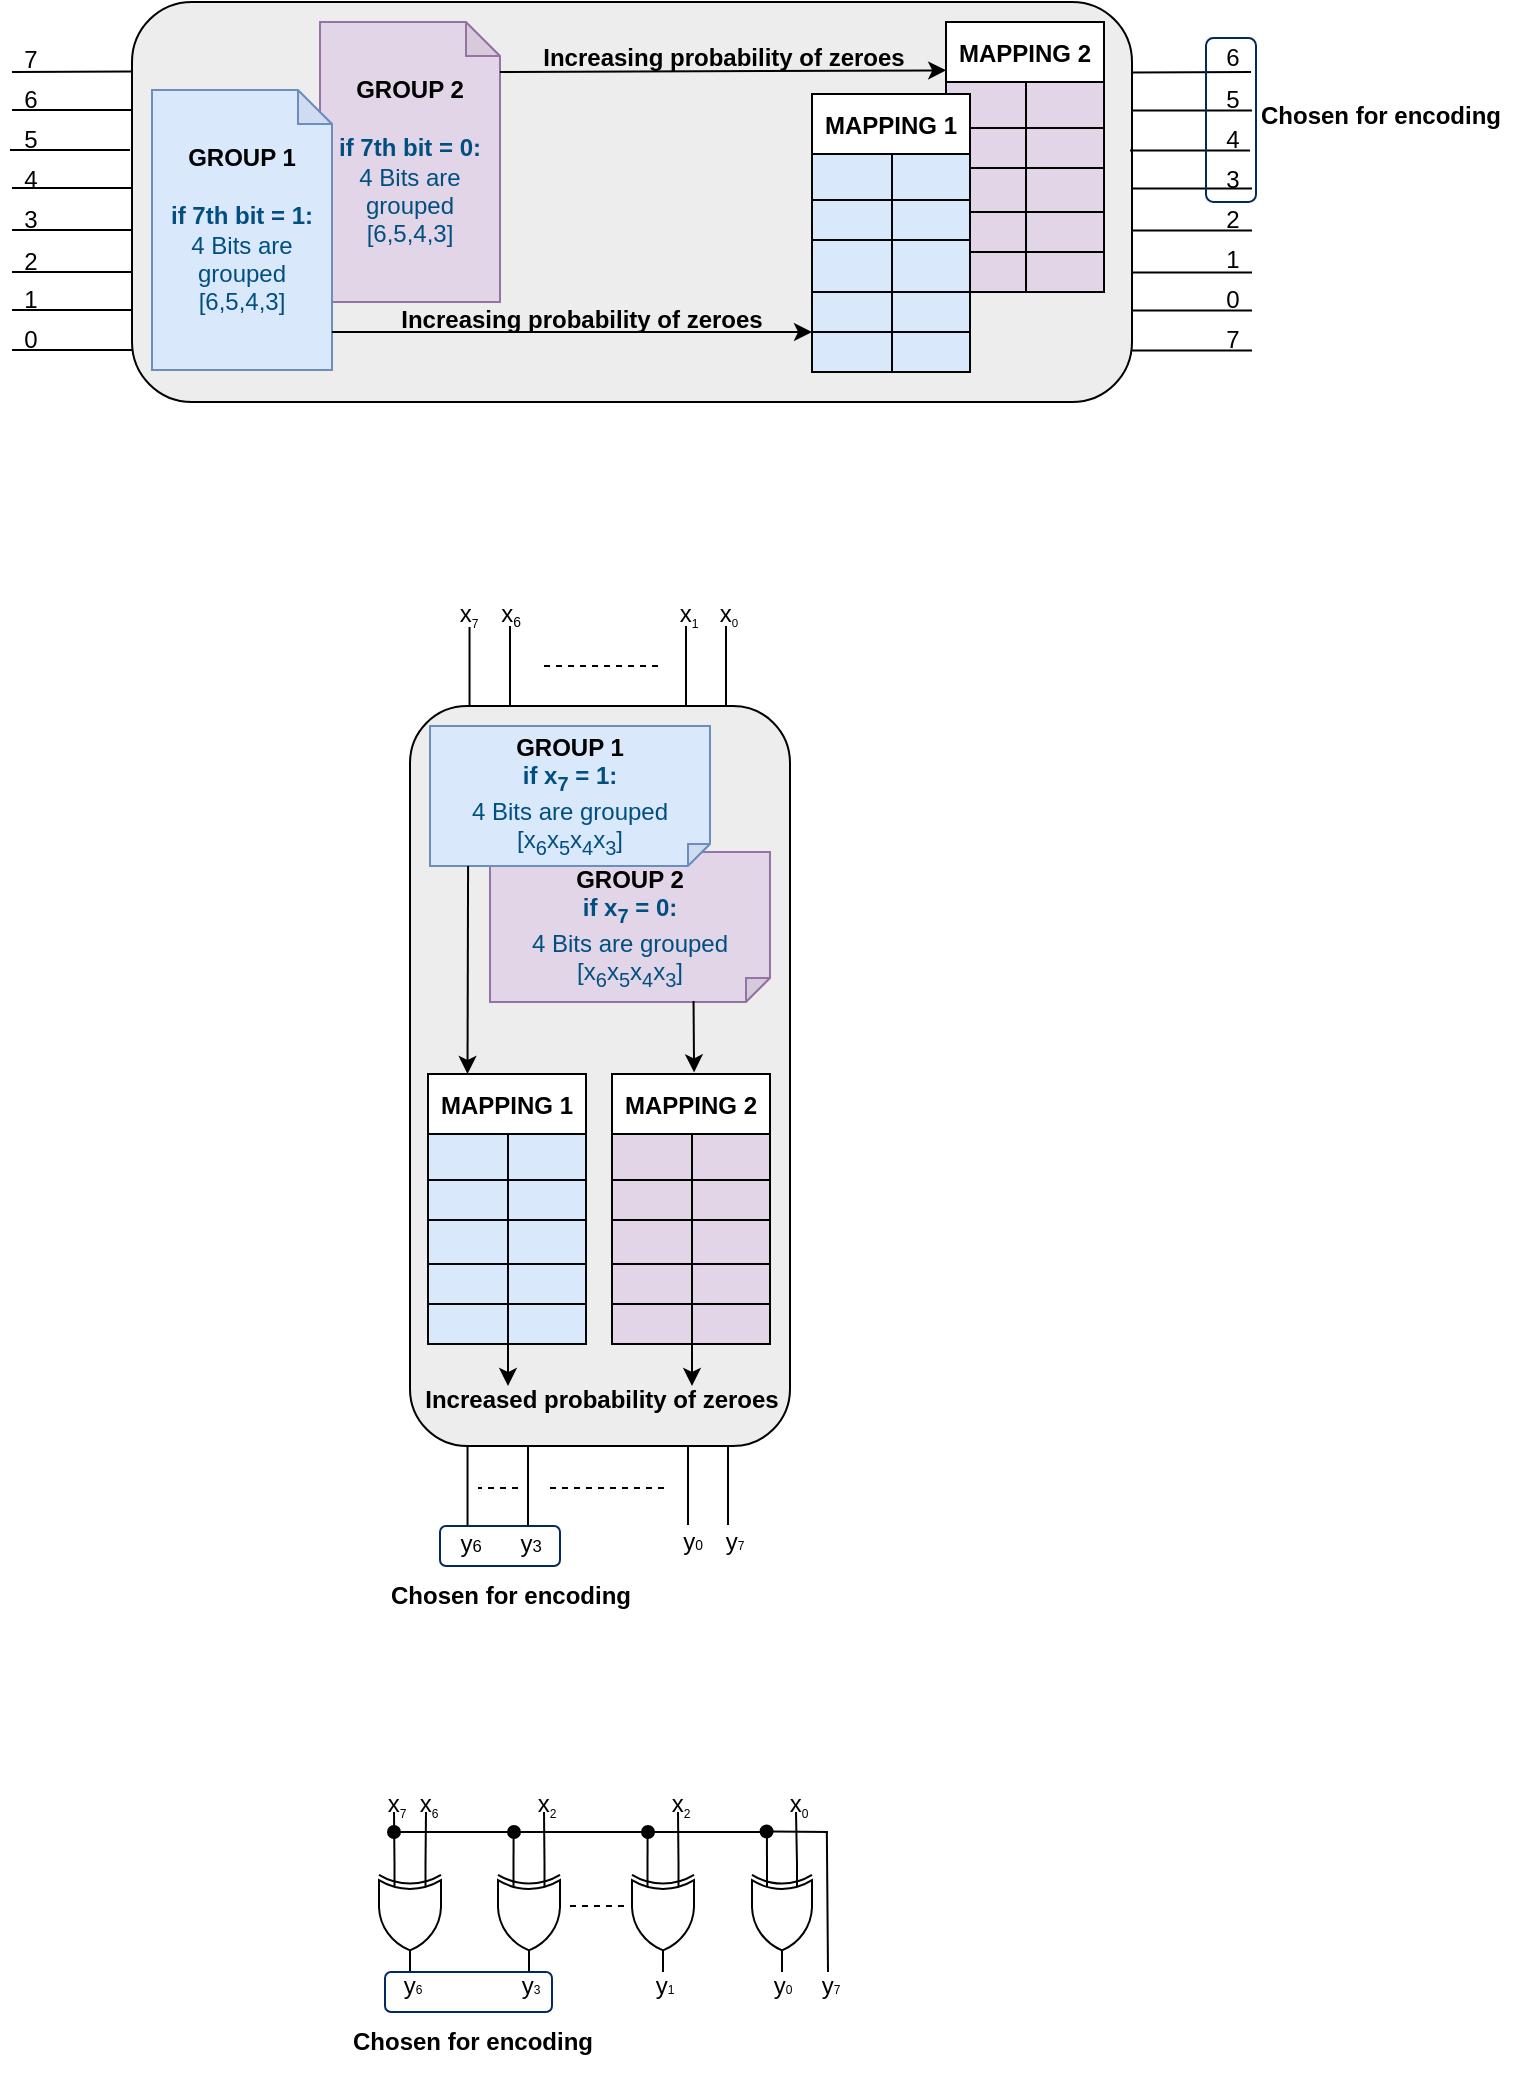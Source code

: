 <mxfile version="28.0.4">
  <diagram name="Page-1" id="nOCRgtnf3OO0YPdjOFGx">
    <mxGraphModel dx="1075" dy="1488" grid="1" gridSize="10" guides="1" tooltips="1" connect="1" arrows="1" fold="1" page="1" pageScale="1" pageWidth="850" pageHeight="1100" math="0" shadow="0" adaptiveColors="simple">
      <root>
        <mxCell id="0" />
        <mxCell id="1" parent="0" />
        <mxCell id="Uh95agxEUosQ2VYnLe-K-126" value="" style="rounded=1;whiteSpace=wrap;html=1;fillColor=light-dark(#ededed, #ededed);movable=1;resizable=1;rotatable=1;deletable=1;editable=1;locked=0;connectable=1;direction=south;" vertex="1" parent="1">
          <mxGeometry x="271" y="327" width="190" height="370" as="geometry" />
        </mxCell>
        <mxCell id="Uh95agxEUosQ2VYnLe-K-129" value="&lt;b&gt;GROUP 2&lt;/b&gt;&lt;div&gt;&lt;div&gt;&lt;font style=&quot;color: light-dark(rgb(0, 79, 128), rgb(237, 237, 237));&quot;&gt;&lt;b&gt;if x&lt;sub&gt;7&lt;/sub&gt;&amp;nbsp;= 0:&lt;/b&gt;&lt;/font&gt;&lt;/div&gt;&lt;div&gt;&lt;font style=&quot;color: light-dark(rgb(0, 79, 128), rgb(237, 237, 237));&quot;&gt;4 Bits are grouped [x&lt;sub&gt;6&lt;/sub&gt;x&lt;sub&gt;5&lt;/sub&gt;x&lt;sub&gt;4&lt;/sub&gt;x&lt;sub&gt;3&lt;/sub&gt;]&lt;/font&gt;&lt;/div&gt;&lt;/div&gt;" style="shape=note;whiteSpace=wrap;html=1;backgroundOutline=1;darkOpacity=0.05;size=12;fillColor=#e1d5e7;strokeColor=#9673a6;movable=1;resizable=1;rotatable=1;deletable=1;editable=1;locked=0;connectable=1;direction=south;" vertex="1" parent="1">
          <mxGeometry x="311" y="400" width="140" height="75" as="geometry" />
        </mxCell>
        <mxCell id="Uh95agxEUosQ2VYnLe-K-66" value="" style="rounded=1;whiteSpace=wrap;html=1;fillColor=light-dark(#ededed, #ededed);movable=1;resizable=1;rotatable=1;deletable=1;editable=1;locked=0;connectable=1;" vertex="1" parent="1">
          <mxGeometry x="132" y="-25" width="500" height="200" as="geometry" />
        </mxCell>
        <mxCell id="Uh95agxEUosQ2VYnLe-K-46" value="MAPPING 2" style="shape=table;startSize=30;container=1;collapsible=0;childLayout=tableLayout;strokeColor=default;fontSize=12;fontStyle=1;movable=1;resizable=1;rotatable=1;deletable=1;editable=1;locked=0;connectable=1;" vertex="1" parent="1">
          <mxGeometry x="539" y="-15" width="79" height="135.0" as="geometry" />
        </mxCell>
        <mxCell id="Uh95agxEUosQ2VYnLe-K-47" value="" style="shape=tableRow;horizontal=0;startSize=0;swimlaneHead=0;swimlaneBody=0;strokeColor=light-dark(#000000, #9577a3);top=1;left=1;bottom=1;right=1;collapsible=0;dropTarget=0;fillColor=none;points=[[0,0.5],[1,0.5]];portConstraint=eastwest;fontSize=16;movable=1;resizable=1;rotatable=1;deletable=1;editable=1;locked=0;connectable=1;" vertex="1" parent="Uh95agxEUosQ2VYnLe-K-46">
          <mxGeometry y="30" width="79" height="23" as="geometry" />
        </mxCell>
        <mxCell id="Uh95agxEUosQ2VYnLe-K-48" value="" style="shape=partialRectangle;html=1;whiteSpace=wrap;connectable=1;strokeColor=light-dark(#000000, #9577a3);overflow=hidden;fillColor=#e1d5e7;top=1;left=1;bottom=1;right=1;pointerEvents=1;fontSize=16;movable=1;resizable=1;rotatable=1;deletable=1;editable=1;locked=0;" vertex="1" parent="Uh95agxEUosQ2VYnLe-K-47">
          <mxGeometry width="40" height="23" as="geometry">
            <mxRectangle width="40" height="23" as="alternateBounds" />
          </mxGeometry>
        </mxCell>
        <mxCell id="Uh95agxEUosQ2VYnLe-K-49" value="" style="shape=partialRectangle;html=1;whiteSpace=wrap;connectable=1;strokeColor=light-dark(#000000, #9577a3);overflow=hidden;fillColor=#e1d5e7;top=1;left=1;bottom=1;right=1;pointerEvents=1;fontSize=16;movable=1;resizable=1;rotatable=1;deletable=1;editable=1;locked=0;" vertex="1" parent="Uh95agxEUosQ2VYnLe-K-47">
          <mxGeometry x="40" width="39" height="23" as="geometry">
            <mxRectangle width="39" height="23" as="alternateBounds" />
          </mxGeometry>
        </mxCell>
        <mxCell id="Uh95agxEUosQ2VYnLe-K-50" value="" style="shape=tableRow;horizontal=0;startSize=0;swimlaneHead=0;swimlaneBody=0;strokeColor=light-dark(#000000, #9577a3);top=1;left=1;bottom=1;right=1;collapsible=0;dropTarget=0;fillColor=none;points=[[0,0.5],[1,0.5]];portConstraint=eastwest;fontSize=16;movable=1;resizable=1;rotatable=1;deletable=1;editable=1;locked=0;connectable=1;" vertex="1" parent="Uh95agxEUosQ2VYnLe-K-46">
          <mxGeometry y="53" width="79" height="20" as="geometry" />
        </mxCell>
        <mxCell id="Uh95agxEUosQ2VYnLe-K-51" value="" style="shape=partialRectangle;html=1;whiteSpace=wrap;connectable=1;strokeColor=light-dark(#000000, #9577a3);overflow=hidden;fillColor=#e1d5e7;top=1;left=1;bottom=1;right=1;pointerEvents=1;fontSize=16;movable=1;resizable=1;rotatable=1;deletable=1;editable=1;locked=0;" vertex="1" parent="Uh95agxEUosQ2VYnLe-K-50">
          <mxGeometry width="40" height="20" as="geometry">
            <mxRectangle width="40" height="20" as="alternateBounds" />
          </mxGeometry>
        </mxCell>
        <mxCell id="Uh95agxEUosQ2VYnLe-K-52" value="" style="shape=partialRectangle;html=1;whiteSpace=wrap;connectable=1;strokeColor=light-dark(#000000, #9577a3);overflow=hidden;fillColor=#e1d5e7;top=1;left=1;bottom=1;right=1;pointerEvents=1;fontSize=16;movable=1;resizable=1;rotatable=1;deletable=1;editable=1;locked=0;" vertex="1" parent="Uh95agxEUosQ2VYnLe-K-50">
          <mxGeometry x="40" width="39" height="20" as="geometry">
            <mxRectangle width="39" height="20" as="alternateBounds" />
          </mxGeometry>
        </mxCell>
        <mxCell id="Uh95agxEUosQ2VYnLe-K-53" value="" style="shape=tableRow;horizontal=0;startSize=0;swimlaneHead=0;swimlaneBody=0;strokeColor=light-dark(#000000, #9577a3);top=1;left=1;bottom=1;right=1;collapsible=0;dropTarget=0;fillColor=none;points=[[0,0.5],[1,0.5]];portConstraint=eastwest;fontSize=16;movable=1;resizable=1;rotatable=1;deletable=1;editable=1;locked=0;connectable=1;" vertex="1" parent="Uh95agxEUosQ2VYnLe-K-46">
          <mxGeometry y="73" width="79" height="22" as="geometry" />
        </mxCell>
        <mxCell id="Uh95agxEUosQ2VYnLe-K-54" value="" style="shape=partialRectangle;html=1;whiteSpace=wrap;connectable=1;strokeColor=light-dark(#000000, #9577a3);overflow=hidden;fillColor=#e1d5e7;top=1;left=1;bottom=1;right=1;pointerEvents=1;fontSize=16;movable=1;resizable=1;rotatable=1;deletable=1;editable=1;locked=0;" vertex="1" parent="Uh95agxEUosQ2VYnLe-K-53">
          <mxGeometry width="40" height="22" as="geometry">
            <mxRectangle width="40" height="22" as="alternateBounds" />
          </mxGeometry>
        </mxCell>
        <mxCell id="Uh95agxEUosQ2VYnLe-K-55" value="" style="shape=partialRectangle;html=1;whiteSpace=wrap;connectable=1;strokeColor=light-dark(#000000, #9577a3);overflow=hidden;fillColor=#e1d5e7;top=1;left=1;bottom=1;right=1;pointerEvents=1;fontSize=16;movable=1;resizable=1;rotatable=1;deletable=1;editable=1;locked=0;" vertex="1" parent="Uh95agxEUosQ2VYnLe-K-53">
          <mxGeometry x="40" width="39" height="22" as="geometry">
            <mxRectangle width="39" height="22" as="alternateBounds" />
          </mxGeometry>
        </mxCell>
        <mxCell id="Uh95agxEUosQ2VYnLe-K-56" style="shape=tableRow;horizontal=0;startSize=0;swimlaneHead=0;swimlaneBody=0;strokeColor=light-dark(#000000, #9577a3);top=1;left=1;bottom=1;right=1;collapsible=0;dropTarget=0;fillColor=none;points=[[0,0.5],[1,0.5]];portConstraint=eastwest;fontSize=16;movable=1;resizable=1;rotatable=1;deletable=1;editable=1;locked=0;connectable=1;" vertex="1" parent="Uh95agxEUosQ2VYnLe-K-46">
          <mxGeometry y="95" width="79" height="20" as="geometry" />
        </mxCell>
        <mxCell id="Uh95agxEUosQ2VYnLe-K-57" style="shape=partialRectangle;html=1;whiteSpace=wrap;connectable=1;strokeColor=light-dark(#000000, #9577a3);overflow=hidden;fillColor=#e1d5e7;top=1;left=1;bottom=1;right=1;pointerEvents=1;fontSize=16;movable=1;resizable=1;rotatable=1;deletable=1;editable=1;locked=0;" vertex="1" parent="Uh95agxEUosQ2VYnLe-K-56">
          <mxGeometry width="40" height="20" as="geometry">
            <mxRectangle width="40" height="20" as="alternateBounds" />
          </mxGeometry>
        </mxCell>
        <mxCell id="Uh95agxEUosQ2VYnLe-K-58" style="shape=partialRectangle;html=1;whiteSpace=wrap;connectable=1;strokeColor=light-dark(#000000, #9577a3);overflow=hidden;fillColor=#e1d5e7;top=1;left=1;bottom=1;right=1;pointerEvents=1;fontSize=16;movable=1;resizable=1;rotatable=1;deletable=1;editable=1;locked=0;" vertex="1" parent="Uh95agxEUosQ2VYnLe-K-56">
          <mxGeometry x="40" width="39" height="20" as="geometry">
            <mxRectangle width="39" height="20" as="alternateBounds" />
          </mxGeometry>
        </mxCell>
        <mxCell id="Uh95agxEUosQ2VYnLe-K-59" style="shape=tableRow;horizontal=0;startSize=0;swimlaneHead=0;swimlaneBody=0;strokeColor=light-dark(#000000, #9577a3);top=1;left=1;bottom=1;right=1;collapsible=0;dropTarget=0;fillColor=none;points=[[0,0.5],[1,0.5]];portConstraint=eastwest;fontSize=16;movable=1;resizable=1;rotatable=1;deletable=1;editable=1;locked=0;connectable=1;" vertex="1" parent="Uh95agxEUosQ2VYnLe-K-46">
          <mxGeometry y="115" width="79" height="20" as="geometry" />
        </mxCell>
        <mxCell id="Uh95agxEUosQ2VYnLe-K-60" style="shape=partialRectangle;html=1;whiteSpace=wrap;connectable=1;strokeColor=light-dark(#000000, #9577a3);overflow=hidden;fillColor=#e1d5e7;top=1;left=1;bottom=1;right=1;pointerEvents=1;fontSize=16;movable=1;resizable=1;rotatable=1;deletable=1;editable=1;locked=0;" vertex="1" parent="Uh95agxEUosQ2VYnLe-K-59">
          <mxGeometry width="40" height="20" as="geometry">
            <mxRectangle width="40" height="20" as="alternateBounds" />
          </mxGeometry>
        </mxCell>
        <mxCell id="Uh95agxEUosQ2VYnLe-K-61" style="shape=partialRectangle;html=1;whiteSpace=wrap;connectable=1;strokeColor=light-dark(#000000, #9577a3);overflow=hidden;fillColor=#e1d5e7;top=1;left=1;bottom=1;right=1;pointerEvents=1;fontSize=16;movable=1;resizable=1;rotatable=1;deletable=1;editable=1;locked=0;" vertex="1" parent="Uh95agxEUosQ2VYnLe-K-59">
          <mxGeometry x="40" width="39" height="20" as="geometry">
            <mxRectangle width="39" height="20" as="alternateBounds" />
          </mxGeometry>
        </mxCell>
        <mxCell id="Uh95agxEUosQ2VYnLe-K-1" value="&lt;b&gt;GROUP 2&lt;/b&gt;&lt;div&gt;&lt;b&gt;&lt;br&gt;&lt;/b&gt;&lt;div&gt;&lt;font style=&quot;color: light-dark(rgb(0, 79, 128), rgb(237, 237, 237));&quot;&gt;&lt;b&gt;if 7th bit = 0:&lt;/b&gt;&lt;/font&gt;&lt;/div&gt;&lt;div&gt;&lt;font style=&quot;color: light-dark(rgb(0, 79, 128), rgb(237, 237, 237));&quot;&gt;4 Bits are grouped [6,5,4,3]&lt;/font&gt;&lt;/div&gt;&lt;/div&gt;" style="shape=note;whiteSpace=wrap;html=1;backgroundOutline=1;darkOpacity=0.05;size=17;fillColor=#e1d5e7;strokeColor=#9673a6;movable=1;resizable=1;rotatable=1;deletable=1;editable=1;locked=0;connectable=1;" vertex="1" parent="1">
          <mxGeometry x="226" y="-15" width="90" height="140" as="geometry" />
        </mxCell>
        <mxCell id="_oQXvfnrhqQgpWS-RbkP-1" value="&lt;b&gt;GROUP 1&lt;/b&gt;&lt;div&gt;&lt;b&gt;&lt;br&gt;&lt;/b&gt;&lt;div&gt;&lt;font style=&quot;color: light-dark(rgb(0, 79, 128), rgb(237, 237, 237));&quot;&gt;&lt;b&gt;if 7th bit = 1:&lt;/b&gt;&lt;/font&gt;&lt;/div&gt;&lt;div&gt;&lt;font style=&quot;color: light-dark(rgb(0, 79, 128), rgb(237, 237, 237));&quot;&gt;4 Bits are grouped [6,5,4,3]&lt;/font&gt;&lt;/div&gt;&lt;/div&gt;" style="shape=note;whiteSpace=wrap;html=1;backgroundOutline=1;darkOpacity=0.05;size=17;fillColor=#dae8fc;strokeColor=#6c8ebf;movable=1;resizable=1;rotatable=1;deletable=1;editable=1;locked=0;connectable=1;" parent="1" vertex="1">
          <mxGeometry x="142" y="19" width="90" height="140" as="geometry" />
        </mxCell>
        <mxCell id="Uh95agxEUosQ2VYnLe-K-2" value="" style="endArrow=classic;html=1;rounded=0;entryX=0.001;entryY=0.179;entryDx=0;entryDy=0;entryPerimeter=0;movable=1;resizable=1;rotatable=1;deletable=1;editable=1;locked=0;connectable=1;" edge="1" parent="1" target="Uh95agxEUosQ2VYnLe-K-46">
          <mxGeometry width="50" height="50" relative="1" as="geometry">
            <mxPoint x="316" y="10" as="sourcePoint" />
            <mxPoint x="516" y="10" as="targetPoint" />
          </mxGeometry>
        </mxCell>
        <mxCell id="Uh95agxEUosQ2VYnLe-K-3" value="" style="endArrow=classic;html=1;rounded=0;movable=1;resizable=1;rotatable=1;deletable=1;editable=1;locked=0;connectable=1;" edge="1" parent="1">
          <mxGeometry width="50" height="50" relative="1" as="geometry">
            <mxPoint x="232" y="140" as="sourcePoint" />
            <mxPoint x="472" y="140" as="targetPoint" />
          </mxGeometry>
        </mxCell>
        <mxCell id="Uh95agxEUosQ2VYnLe-K-27" value="MAPPING 1" style="shape=table;startSize=30;container=1;collapsible=0;childLayout=tableLayout;strokeColor=default;fontSize=12;fontStyle=1;labelBorderColor=none;swimlaneLine=1;fixedRows=1;resizeLast=1;resizeLastRow=1;movable=1;resizable=1;rotatable=1;deletable=1;editable=1;locked=0;connectable=1;" vertex="1" parent="1">
          <mxGeometry x="472" y="21" width="79" height="139" as="geometry" />
        </mxCell>
        <mxCell id="Uh95agxEUosQ2VYnLe-K-28" value="" style="shape=tableRow;horizontal=0;startSize=0;swimlaneHead=0;swimlaneBody=0;strokeColor=inherit;top=0;left=0;bottom=0;right=0;collapsible=0;dropTarget=0;fillColor=none;points=[[0,0.5],[1,0.5]];portConstraint=eastwest;fontSize=16;movable=1;resizable=1;rotatable=1;deletable=1;editable=1;locked=0;connectable=1;" vertex="1" parent="Uh95agxEUosQ2VYnLe-K-27">
          <mxGeometry y="30" width="79" height="23" as="geometry" />
        </mxCell>
        <mxCell id="Uh95agxEUosQ2VYnLe-K-29" value="" style="shape=partialRectangle;html=1;whiteSpace=wrap;connectable=1;strokeColor=light-dark(#030303, #5c79a3);overflow=hidden;fillColor=#dae8fc;top=1;left=1;bottom=1;right=1;pointerEvents=1;fontSize=16;backgroundOutline=1;movable=1;resizable=1;rotatable=1;deletable=1;editable=1;locked=0;" vertex="1" parent="Uh95agxEUosQ2VYnLe-K-28">
          <mxGeometry width="40" height="23" as="geometry">
            <mxRectangle width="40" height="23" as="alternateBounds" />
          </mxGeometry>
        </mxCell>
        <mxCell id="Uh95agxEUosQ2VYnLe-K-30" value="" style="shape=partialRectangle;html=1;whiteSpace=wrap;connectable=1;strokeColor=light-dark(#030303, #5c79a3);overflow=hidden;fillColor=#dae8fc;top=1;left=1;bottom=1;right=1;pointerEvents=1;fontSize=16;backgroundOutline=1;movable=1;resizable=1;rotatable=1;deletable=1;editable=1;locked=0;" vertex="1" parent="Uh95agxEUosQ2VYnLe-K-28">
          <mxGeometry x="40" width="39" height="23" as="geometry">
            <mxRectangle width="39" height="23" as="alternateBounds" />
          </mxGeometry>
        </mxCell>
        <mxCell id="Uh95agxEUosQ2VYnLe-K-32" value="" style="shape=tableRow;horizontal=0;startSize=0;swimlaneHead=0;swimlaneBody=0;strokeColor=inherit;top=0;left=0;bottom=0;right=0;collapsible=0;dropTarget=0;fillColor=none;points=[[0,0.5],[1,0.5]];portConstraint=eastwest;fontSize=16;movable=1;resizable=1;rotatable=1;deletable=1;editable=1;locked=0;connectable=1;" vertex="1" parent="Uh95agxEUosQ2VYnLe-K-27">
          <mxGeometry y="53" width="79" height="20" as="geometry" />
        </mxCell>
        <mxCell id="Uh95agxEUosQ2VYnLe-K-33" value="" style="shape=partialRectangle;html=1;whiteSpace=wrap;connectable=1;strokeColor=light-dark(#030303, #5c79a3);overflow=hidden;fillColor=#dae8fc;top=1;left=1;bottom=1;right=1;pointerEvents=1;fontSize=16;backgroundOutline=1;movable=1;resizable=1;rotatable=1;deletable=1;editable=1;locked=0;" vertex="1" parent="Uh95agxEUosQ2VYnLe-K-32">
          <mxGeometry width="40" height="20" as="geometry">
            <mxRectangle width="40" height="20" as="alternateBounds" />
          </mxGeometry>
        </mxCell>
        <mxCell id="Uh95agxEUosQ2VYnLe-K-34" value="" style="shape=partialRectangle;html=1;whiteSpace=wrap;connectable=1;strokeColor=light-dark(#030303, #5c79a3);overflow=hidden;fillColor=#dae8fc;top=1;left=1;bottom=1;right=1;pointerEvents=1;fontSize=16;backgroundOutline=1;movable=1;resizable=1;rotatable=1;deletable=1;editable=1;locked=0;" vertex="1" parent="Uh95agxEUosQ2VYnLe-K-32">
          <mxGeometry x="40" width="39" height="20" as="geometry">
            <mxRectangle width="39" height="20" as="alternateBounds" />
          </mxGeometry>
        </mxCell>
        <mxCell id="Uh95agxEUosQ2VYnLe-K-36" value="" style="shape=tableRow;horizontal=0;startSize=0;swimlaneHead=0;swimlaneBody=0;strokeColor=inherit;top=0;left=0;bottom=0;right=0;collapsible=0;dropTarget=0;fillColor=none;points=[[0,0.5],[1,0.5]];portConstraint=eastwest;fontSize=16;movable=1;resizable=1;rotatable=1;deletable=1;editable=1;locked=0;connectable=1;" vertex="1" parent="Uh95agxEUosQ2VYnLe-K-27">
          <mxGeometry y="73" width="79" height="26" as="geometry" />
        </mxCell>
        <mxCell id="Uh95agxEUosQ2VYnLe-K-37" value="" style="shape=partialRectangle;html=1;whiteSpace=wrap;connectable=1;strokeColor=light-dark(#030303, #5c79a3);overflow=hidden;fillColor=#dae8fc;top=1;left=1;bottom=1;right=1;pointerEvents=1;fontSize=16;backgroundOutline=1;movable=1;resizable=1;rotatable=1;deletable=1;editable=1;locked=0;" vertex="1" parent="Uh95agxEUosQ2VYnLe-K-36">
          <mxGeometry width="40" height="26" as="geometry">
            <mxRectangle width="40" height="26" as="alternateBounds" />
          </mxGeometry>
        </mxCell>
        <mxCell id="Uh95agxEUosQ2VYnLe-K-38" value="" style="shape=partialRectangle;html=1;whiteSpace=wrap;connectable=1;strokeColor=light-dark(#030303, #5c79a3);overflow=hidden;fillColor=#dae8fc;top=1;left=1;bottom=1;right=1;pointerEvents=1;fontSize=16;backgroundOutline=1;movable=1;resizable=1;rotatable=1;deletable=1;editable=1;locked=0;" vertex="1" parent="Uh95agxEUosQ2VYnLe-K-36">
          <mxGeometry x="40" width="39" height="26" as="geometry">
            <mxRectangle width="39" height="26" as="alternateBounds" />
          </mxGeometry>
        </mxCell>
        <mxCell id="Uh95agxEUosQ2VYnLe-K-40" style="shape=tableRow;horizontal=0;startSize=0;swimlaneHead=0;swimlaneBody=0;strokeColor=inherit;top=0;left=0;bottom=0;right=0;collapsible=0;dropTarget=0;fillColor=none;points=[[0,0.5],[1,0.5]];portConstraint=eastwest;fontSize=16;movable=1;resizable=1;rotatable=1;deletable=1;editable=1;locked=0;connectable=1;" vertex="1" parent="Uh95agxEUosQ2VYnLe-K-27">
          <mxGeometry y="99" width="79" height="20" as="geometry" />
        </mxCell>
        <mxCell id="Uh95agxEUosQ2VYnLe-K-41" style="shape=partialRectangle;html=1;whiteSpace=wrap;connectable=1;strokeColor=light-dark(#030303, #5c79a3);overflow=hidden;fillColor=#dae8fc;top=1;left=1;bottom=1;right=1;pointerEvents=1;fontSize=16;backgroundOutline=1;movable=1;resizable=1;rotatable=1;deletable=1;editable=1;locked=0;" vertex="1" parent="Uh95agxEUosQ2VYnLe-K-40">
          <mxGeometry width="40" height="20" as="geometry">
            <mxRectangle width="40" height="20" as="alternateBounds" />
          </mxGeometry>
        </mxCell>
        <mxCell id="Uh95agxEUosQ2VYnLe-K-42" style="shape=partialRectangle;html=1;whiteSpace=wrap;connectable=1;strokeColor=light-dark(#030303, #5c79a3);overflow=hidden;fillColor=#dae8fc;top=1;left=1;bottom=1;right=1;pointerEvents=1;fontSize=16;backgroundOutline=1;movable=1;resizable=1;rotatable=1;deletable=1;editable=1;locked=0;" vertex="1" parent="Uh95agxEUosQ2VYnLe-K-40">
          <mxGeometry x="40" width="39" height="20" as="geometry">
            <mxRectangle width="39" height="20" as="alternateBounds" />
          </mxGeometry>
        </mxCell>
        <mxCell id="Uh95agxEUosQ2VYnLe-K-43" style="shape=tableRow;horizontal=0;startSize=0;swimlaneHead=0;swimlaneBody=0;strokeColor=inherit;top=0;left=0;bottom=0;right=0;collapsible=0;dropTarget=0;fillColor=none;points=[[0,0.5],[1,0.5]];portConstraint=eastwest;fontSize=16;strokeWidth=1;movable=1;resizable=1;rotatable=1;deletable=1;editable=1;locked=0;connectable=1;" vertex="1" parent="Uh95agxEUosQ2VYnLe-K-27">
          <mxGeometry y="119" width="79" height="20" as="geometry" />
        </mxCell>
        <mxCell id="Uh95agxEUosQ2VYnLe-K-44" style="shape=partialRectangle;html=1;whiteSpace=wrap;connectable=1;strokeColor=light-dark(#030303, #5c79a3);overflow=hidden;fillColor=#dae8fc;top=1;left=1;bottom=1;right=1;pointerEvents=1;fontSize=16;backgroundOutline=1;movable=1;resizable=1;rotatable=1;deletable=1;editable=1;locked=0;" vertex="1" parent="Uh95agxEUosQ2VYnLe-K-43">
          <mxGeometry width="40" height="20" as="geometry">
            <mxRectangle width="40" height="20" as="alternateBounds" />
          </mxGeometry>
        </mxCell>
        <mxCell id="Uh95agxEUosQ2VYnLe-K-45" style="shape=partialRectangle;html=1;whiteSpace=wrap;connectable=1;strokeColor=light-dark(#030303, #5c79a3);overflow=hidden;fillColor=#dae8fc;top=1;left=1;bottom=1;right=1;pointerEvents=1;fontSize=16;backgroundOutline=1;movable=1;resizable=1;rotatable=1;deletable=1;editable=1;locked=0;" vertex="1" parent="Uh95agxEUosQ2VYnLe-K-43">
          <mxGeometry x="40" width="39" height="20" as="geometry">
            <mxRectangle width="39" height="20" as="alternateBounds" />
          </mxGeometry>
        </mxCell>
        <mxCell id="Uh95agxEUosQ2VYnLe-K-62" value="&lt;b&gt;Increasing probability of zeroes&lt;/b&gt;" style="text;html=1;align=center;verticalAlign=middle;whiteSpace=wrap;rounded=0;movable=1;resizable=1;rotatable=1;deletable=1;editable=1;locked=0;connectable=1;" vertex="1" parent="1">
          <mxGeometry x="262" y="119" width="190" height="30" as="geometry" />
        </mxCell>
        <mxCell id="Uh95agxEUosQ2VYnLe-K-64" value="&lt;b&gt;Increasing probability of zeroes&lt;/b&gt;" style="text;html=1;align=center;verticalAlign=middle;whiteSpace=wrap;rounded=0;movable=1;resizable=1;rotatable=1;deletable=1;editable=1;locked=0;connectable=1;" vertex="1" parent="1">
          <mxGeometry x="333" y="-12" width="190" height="30" as="geometry" />
        </mxCell>
        <mxCell id="Uh95agxEUosQ2VYnLe-K-67" value="" style="endArrow=none;html=1;rounded=0;entryX=-0.001;entryY=0.124;entryDx=0;entryDy=0;entryPerimeter=0;movable=1;resizable=1;rotatable=1;deletable=1;editable=1;locked=0;connectable=1;" edge="1" parent="1">
          <mxGeometry width="50" height="50" relative="1" as="geometry">
            <mxPoint x="72" y="10" as="sourcePoint" />
            <mxPoint x="131.5" y="9.8" as="targetPoint" />
          </mxGeometry>
        </mxCell>
        <mxCell id="Uh95agxEUosQ2VYnLe-K-68" value="" style="endArrow=none;html=1;rounded=0;entryX=-0.001;entryY=0.124;entryDx=0;entryDy=0;entryPerimeter=0;movable=1;resizable=1;rotatable=1;deletable=1;editable=1;locked=0;connectable=1;" edge="1" parent="1">
          <mxGeometry width="50" height="50" relative="1" as="geometry">
            <mxPoint x="72" y="29" as="sourcePoint" />
            <mxPoint x="132" y="29" as="targetPoint" />
          </mxGeometry>
        </mxCell>
        <mxCell id="Uh95agxEUosQ2VYnLe-K-69" value="" style="endArrow=none;html=1;rounded=0;entryX=-0.001;entryY=0.124;entryDx=0;entryDy=0;entryPerimeter=0;movable=1;resizable=1;rotatable=1;deletable=1;editable=1;locked=0;connectable=1;" edge="1" parent="1">
          <mxGeometry width="50" height="50" relative="1" as="geometry">
            <mxPoint x="71" y="49" as="sourcePoint" />
            <mxPoint x="131" y="49" as="targetPoint" />
          </mxGeometry>
        </mxCell>
        <mxCell id="Uh95agxEUosQ2VYnLe-K-70" value="" style="endArrow=none;html=1;rounded=0;entryX=-0.001;entryY=0.124;entryDx=0;entryDy=0;entryPerimeter=0;movable=1;resizable=1;rotatable=1;deletable=1;editable=1;locked=0;connectable=1;" edge="1" parent="1">
          <mxGeometry width="50" height="50" relative="1" as="geometry">
            <mxPoint x="72" y="68" as="sourcePoint" />
            <mxPoint x="132" y="68" as="targetPoint" />
          </mxGeometry>
        </mxCell>
        <mxCell id="Uh95agxEUosQ2VYnLe-K-71" value="" style="endArrow=none;html=1;rounded=0;entryX=-0.001;entryY=0.124;entryDx=0;entryDy=0;entryPerimeter=0;movable=1;resizable=1;rotatable=1;deletable=1;editable=1;locked=0;connectable=1;" edge="1" parent="1">
          <mxGeometry width="50" height="50" relative="1" as="geometry">
            <mxPoint x="72" y="89" as="sourcePoint" />
            <mxPoint x="132" y="89" as="targetPoint" />
          </mxGeometry>
        </mxCell>
        <mxCell id="Uh95agxEUosQ2VYnLe-K-72" value="" style="endArrow=none;html=1;rounded=0;entryX=-0.001;entryY=0.124;entryDx=0;entryDy=0;entryPerimeter=0;movable=1;resizable=1;rotatable=1;deletable=1;editable=1;locked=0;connectable=1;" edge="1" parent="1">
          <mxGeometry width="50" height="50" relative="1" as="geometry">
            <mxPoint x="72" y="110" as="sourcePoint" />
            <mxPoint x="132" y="110" as="targetPoint" />
          </mxGeometry>
        </mxCell>
        <mxCell id="Uh95agxEUosQ2VYnLe-K-73" value="" style="endArrow=none;html=1;rounded=0;entryX=-0.001;entryY=0.124;entryDx=0;entryDy=0;entryPerimeter=0;movable=1;resizable=1;rotatable=1;deletable=1;editable=1;locked=0;connectable=1;" edge="1" parent="1">
          <mxGeometry width="50" height="50" relative="1" as="geometry">
            <mxPoint x="72" y="129" as="sourcePoint" />
            <mxPoint x="132" y="129" as="targetPoint" />
          </mxGeometry>
        </mxCell>
        <mxCell id="Uh95agxEUosQ2VYnLe-K-74" value="" style="endArrow=none;html=1;rounded=0;entryX=-0.001;entryY=0.124;entryDx=0;entryDy=0;entryPerimeter=0;movable=1;resizable=1;rotatable=1;deletable=1;editable=1;locked=0;connectable=1;" edge="1" parent="1">
          <mxGeometry width="50" height="50" relative="1" as="geometry">
            <mxPoint x="72" y="149" as="sourcePoint" />
            <mxPoint x="132" y="149" as="targetPoint" />
          </mxGeometry>
        </mxCell>
        <mxCell id="Uh95agxEUosQ2VYnLe-K-75" value="" style="endArrow=none;html=1;rounded=0;entryX=-0.001;entryY=0.124;entryDx=0;entryDy=0;entryPerimeter=0;movable=1;resizable=1;rotatable=1;deletable=1;editable=1;locked=0;connectable=1;" edge="1" parent="1">
          <mxGeometry width="50" height="50" relative="1" as="geometry">
            <mxPoint x="632" y="10.2" as="sourcePoint" />
            <mxPoint x="691.5" y="10" as="targetPoint" />
          </mxGeometry>
        </mxCell>
        <mxCell id="Uh95agxEUosQ2VYnLe-K-76" value="" style="endArrow=none;html=1;rounded=0;entryX=-0.001;entryY=0.124;entryDx=0;entryDy=0;entryPerimeter=0;movable=1;resizable=1;rotatable=1;deletable=1;editable=1;locked=0;connectable=1;" edge="1" parent="1">
          <mxGeometry width="50" height="50" relative="1" as="geometry">
            <mxPoint x="632" y="29.2" as="sourcePoint" />
            <mxPoint x="692" y="29.2" as="targetPoint" />
          </mxGeometry>
        </mxCell>
        <mxCell id="Uh95agxEUosQ2VYnLe-K-77" value="" style="endArrow=none;html=1;rounded=0;entryX=-0.001;entryY=0.124;entryDx=0;entryDy=0;entryPerimeter=0;movable=1;resizable=1;rotatable=1;deletable=1;editable=1;locked=0;connectable=1;" edge="1" parent="1">
          <mxGeometry width="50" height="50" relative="1" as="geometry">
            <mxPoint x="631" y="49.2" as="sourcePoint" />
            <mxPoint x="691" y="49.2" as="targetPoint" />
          </mxGeometry>
        </mxCell>
        <mxCell id="Uh95agxEUosQ2VYnLe-K-78" value="" style="endArrow=none;html=1;rounded=0;entryX=-0.001;entryY=0.124;entryDx=0;entryDy=0;entryPerimeter=0;movable=1;resizable=1;rotatable=1;deletable=1;editable=1;locked=0;connectable=1;" edge="1" parent="1">
          <mxGeometry width="50" height="50" relative="1" as="geometry">
            <mxPoint x="632" y="68.2" as="sourcePoint" />
            <mxPoint x="692" y="68.2" as="targetPoint" />
          </mxGeometry>
        </mxCell>
        <mxCell id="Uh95agxEUosQ2VYnLe-K-79" value="" style="endArrow=none;html=1;rounded=0;entryX=-0.001;entryY=0.124;entryDx=0;entryDy=0;entryPerimeter=0;movable=1;resizable=1;rotatable=1;deletable=1;editable=1;locked=0;connectable=1;" edge="1" parent="1">
          <mxGeometry width="50" height="50" relative="1" as="geometry">
            <mxPoint x="632" y="89.2" as="sourcePoint" />
            <mxPoint x="692" y="89.2" as="targetPoint" />
          </mxGeometry>
        </mxCell>
        <mxCell id="Uh95agxEUosQ2VYnLe-K-80" value="" style="endArrow=none;html=1;rounded=0;entryX=-0.001;entryY=0.124;entryDx=0;entryDy=0;entryPerimeter=0;movable=1;resizable=1;rotatable=1;deletable=1;editable=1;locked=0;connectable=1;" edge="1" parent="1">
          <mxGeometry width="50" height="50" relative="1" as="geometry">
            <mxPoint x="632" y="110.2" as="sourcePoint" />
            <mxPoint x="692" y="110.2" as="targetPoint" />
          </mxGeometry>
        </mxCell>
        <mxCell id="Uh95agxEUosQ2VYnLe-K-81" value="" style="endArrow=none;html=1;rounded=0;entryX=-0.001;entryY=0.124;entryDx=0;entryDy=0;entryPerimeter=0;movable=1;resizable=1;rotatable=1;deletable=1;editable=1;locked=0;connectable=1;" edge="1" parent="1">
          <mxGeometry width="50" height="50" relative="1" as="geometry">
            <mxPoint x="632" y="129.2" as="sourcePoint" />
            <mxPoint x="692" y="129.2" as="targetPoint" />
          </mxGeometry>
        </mxCell>
        <mxCell id="Uh95agxEUosQ2VYnLe-K-82" value="" style="endArrow=none;html=1;rounded=0;entryX=-0.001;entryY=0.124;entryDx=0;entryDy=0;entryPerimeter=0;movable=1;resizable=1;rotatable=1;deletable=1;editable=1;locked=0;connectable=1;" edge="1" parent="1">
          <mxGeometry width="50" height="50" relative="1" as="geometry">
            <mxPoint x="632" y="149.2" as="sourcePoint" />
            <mxPoint x="692" y="149.2" as="targetPoint" />
          </mxGeometry>
        </mxCell>
        <mxCell id="Uh95agxEUosQ2VYnLe-K-83" value="7" style="text;html=1;align=center;verticalAlign=middle;resizable=1;points=[];autosize=1;strokeColor=none;fillColor=none;movable=1;rotatable=1;deletable=1;editable=1;locked=0;connectable=1;" vertex="1" parent="1">
          <mxGeometry x="66" y="-11" width="30" height="30" as="geometry" />
        </mxCell>
        <mxCell id="Uh95agxEUosQ2VYnLe-K-84" value="6" style="text;html=1;align=center;verticalAlign=middle;resizable=1;points=[];autosize=1;strokeColor=none;fillColor=none;movable=1;rotatable=1;deletable=1;editable=1;locked=0;connectable=1;" vertex="1" parent="1">
          <mxGeometry x="66" y="9" width="30" height="30" as="geometry" />
        </mxCell>
        <mxCell id="Uh95agxEUosQ2VYnLe-K-85" value="5" style="text;html=1;align=center;verticalAlign=middle;resizable=1;points=[];autosize=1;strokeColor=none;fillColor=none;movable=1;rotatable=1;deletable=1;editable=1;locked=0;connectable=1;" vertex="1" parent="1">
          <mxGeometry x="66" y="29" width="30" height="30" as="geometry" />
        </mxCell>
        <mxCell id="Uh95agxEUosQ2VYnLe-K-86" value="4" style="text;html=1;align=center;verticalAlign=middle;resizable=1;points=[];autosize=1;strokeColor=none;fillColor=none;movable=1;rotatable=1;deletable=1;editable=1;locked=0;connectable=1;" vertex="1" parent="1">
          <mxGeometry x="66" y="49" width="30" height="30" as="geometry" />
        </mxCell>
        <mxCell id="Uh95agxEUosQ2VYnLe-K-87" value="3" style="text;html=1;align=center;verticalAlign=middle;resizable=1;points=[];autosize=1;strokeColor=none;fillColor=none;movable=1;rotatable=1;deletable=1;editable=1;locked=0;connectable=1;" vertex="1" parent="1">
          <mxGeometry x="66" y="69" width="30" height="30" as="geometry" />
        </mxCell>
        <mxCell id="Uh95agxEUosQ2VYnLe-K-88" value="2" style="text;html=1;align=center;verticalAlign=middle;resizable=1;points=[];autosize=1;strokeColor=none;fillColor=none;movable=1;rotatable=1;deletable=1;editable=1;locked=0;connectable=1;" vertex="1" parent="1">
          <mxGeometry x="66" y="90" width="30" height="30" as="geometry" />
        </mxCell>
        <mxCell id="Uh95agxEUosQ2VYnLe-K-89" value="1" style="text;html=1;align=center;verticalAlign=middle;resizable=1;points=[];autosize=1;strokeColor=none;fillColor=none;movable=1;rotatable=1;deletable=1;editable=1;locked=0;connectable=1;" vertex="1" parent="1">
          <mxGeometry x="66" y="109" width="30" height="30" as="geometry" />
        </mxCell>
        <mxCell id="Uh95agxEUosQ2VYnLe-K-90" value="0" style="text;html=1;align=center;verticalAlign=middle;resizable=1;points=[];autosize=1;strokeColor=none;fillColor=none;movable=1;rotatable=1;deletable=1;editable=1;locked=0;connectable=1;" vertex="1" parent="1">
          <mxGeometry x="66" y="129" width="30" height="30" as="geometry" />
        </mxCell>
        <mxCell id="Uh95agxEUosQ2VYnLe-K-91" value="6" style="text;html=1;align=center;verticalAlign=middle;resizable=1;points=[];autosize=1;strokeColor=none;fillColor=none;movable=1;rotatable=1;deletable=1;editable=1;locked=0;connectable=1;" vertex="1" parent="1">
          <mxGeometry x="667" y="-12" width="30" height="30" as="geometry" />
        </mxCell>
        <mxCell id="Uh95agxEUosQ2VYnLe-K-92" value="5" style="text;html=1;align=center;verticalAlign=middle;resizable=1;points=[];autosize=1;strokeColor=none;fillColor=none;movable=1;rotatable=1;deletable=1;editable=1;locked=0;connectable=1;" vertex="1" parent="1">
          <mxGeometry x="667" y="9" width="30" height="30" as="geometry" />
        </mxCell>
        <mxCell id="Uh95agxEUosQ2VYnLe-K-93" value="4" style="text;html=1;align=center;verticalAlign=middle;resizable=1;points=[];autosize=1;strokeColor=none;fillColor=none;movable=1;rotatable=1;deletable=1;editable=1;locked=0;connectable=1;" vertex="1" parent="1">
          <mxGeometry x="667" y="29" width="30" height="30" as="geometry" />
        </mxCell>
        <mxCell id="Uh95agxEUosQ2VYnLe-K-94" value="3" style="text;html=1;align=center;verticalAlign=middle;resizable=1;points=[];autosize=1;strokeColor=none;fillColor=none;movable=1;rotatable=1;deletable=1;editable=1;locked=0;connectable=1;" vertex="1" parent="1">
          <mxGeometry x="667" y="49" width="30" height="30" as="geometry" />
        </mxCell>
        <mxCell id="Uh95agxEUosQ2VYnLe-K-95" value="2" style="text;html=1;align=center;verticalAlign=middle;resizable=1;points=[];autosize=1;strokeColor=none;fillColor=none;movable=1;rotatable=1;deletable=1;editable=1;locked=0;connectable=1;" vertex="1" parent="1">
          <mxGeometry x="667" y="69" width="30" height="30" as="geometry" />
        </mxCell>
        <mxCell id="Uh95agxEUosQ2VYnLe-K-96" value="1" style="text;html=1;align=center;verticalAlign=middle;resizable=1;points=[];autosize=1;strokeColor=none;fillColor=none;movable=1;rotatable=1;deletable=1;editable=1;locked=0;connectable=1;" vertex="1" parent="1">
          <mxGeometry x="667" y="89" width="30" height="30" as="geometry" />
        </mxCell>
        <mxCell id="Uh95agxEUosQ2VYnLe-K-97" value="0" style="text;html=1;align=center;verticalAlign=middle;resizable=1;points=[];autosize=1;strokeColor=none;fillColor=none;movable=1;rotatable=1;deletable=1;editable=1;locked=0;connectable=1;" vertex="1" parent="1">
          <mxGeometry x="667" y="109" width="30" height="30" as="geometry" />
        </mxCell>
        <mxCell id="Uh95agxEUosQ2VYnLe-K-98" value="7" style="text;html=1;align=center;verticalAlign=middle;resizable=1;points=[];autosize=1;strokeColor=none;fillColor=none;movable=1;rotatable=1;deletable=1;editable=1;locked=0;connectable=1;" vertex="1" parent="1">
          <mxGeometry x="667" y="129" width="30" height="30" as="geometry" />
        </mxCell>
        <mxCell id="Uh95agxEUosQ2VYnLe-K-99" value="" style="rounded=1;whiteSpace=wrap;html=1;fillStyle=auto;fillColor=none;strokeColor=light-dark(#032a5e, #ededed);movable=1;resizable=1;rotatable=1;deletable=1;editable=1;locked=0;connectable=1;" vertex="1" parent="1">
          <mxGeometry x="669" y="-7" width="25" height="82" as="geometry" />
        </mxCell>
        <mxCell id="Uh95agxEUosQ2VYnLe-K-100" value="&lt;b&gt;Chosen for encoding&lt;/b&gt;" style="text;html=1;align=center;verticalAlign=middle;resizable=1;points=[];autosize=1;strokeColor=none;fillColor=none;movable=1;rotatable=1;deletable=1;editable=1;locked=0;connectable=1;" vertex="1" parent="1">
          <mxGeometry x="686" y="17" width="140" height="30" as="geometry" />
        </mxCell>
        <mxCell id="Uh95agxEUosQ2VYnLe-K-109" value="" style="endArrow=none;html=1;rounded=0;entryX=-0.001;entryY=0.124;entryDx=0;entryDy=0;entryPerimeter=0;movable=1;resizable=1;rotatable=1;deletable=1;editable=1;locked=0;connectable=1;dashed=1;" edge="1" parent="1">
          <mxGeometry width="50" height="50" relative="1" as="geometry">
            <mxPoint x="395" y="307" as="sourcePoint" />
            <mxPoint x="335" y="307" as="targetPoint" />
          </mxGeometry>
        </mxCell>
        <mxCell id="Uh95agxEUosQ2VYnLe-K-110" value="" style="endArrow=none;html=1;rounded=0;entryX=-0.001;entryY=0.124;entryDx=0;entryDy=0;entryPerimeter=0;movable=1;resizable=1;rotatable=1;deletable=1;editable=1;locked=0;connectable=1;" edge="1" parent="1">
          <mxGeometry width="50" height="50" relative="1" as="geometry">
            <mxPoint x="300.77" y="327" as="sourcePoint" />
            <mxPoint x="300.77" y="287.5" as="targetPoint" />
          </mxGeometry>
        </mxCell>
        <mxCell id="Uh95agxEUosQ2VYnLe-K-118" value="x&lt;sub style=&quot;&quot;&gt;&lt;font style=&quot;font-size: 6px;&quot;&gt;7&lt;/font&gt;&lt;/sub&gt;" style="text;html=1;align=center;verticalAlign=middle;resizable=1;points=[];autosize=1;strokeColor=none;fillColor=none;movable=1;rotatable=1;deletable=1;editable=1;locked=0;connectable=1;direction=west;" vertex="1" parent="1">
          <mxGeometry x="285" y="267" width="30" height="30" as="geometry" />
        </mxCell>
        <mxCell id="Uh95agxEUosQ2VYnLe-K-119" value="" style="endArrow=none;html=1;rounded=0;entryX=-0.001;entryY=0.124;entryDx=0;entryDy=0;entryPerimeter=0;movable=1;resizable=1;rotatable=1;deletable=1;editable=1;locked=0;connectable=1;" edge="1" parent="1">
          <mxGeometry width="50" height="50" relative="1" as="geometry">
            <mxPoint x="321" y="326.5" as="sourcePoint" />
            <mxPoint x="321" y="287" as="targetPoint" />
          </mxGeometry>
        </mxCell>
        <mxCell id="Uh95agxEUosQ2VYnLe-K-121" value="" style="endArrow=none;html=1;rounded=0;entryX=-0.001;entryY=0.124;entryDx=0;entryDy=0;entryPerimeter=0;movable=1;resizable=1;rotatable=1;deletable=1;editable=1;locked=0;connectable=1;" edge="1" parent="1">
          <mxGeometry width="50" height="50" relative="1" as="geometry">
            <mxPoint x="409" y="326.5" as="sourcePoint" />
            <mxPoint x="409" y="287" as="targetPoint" />
          </mxGeometry>
        </mxCell>
        <mxCell id="Uh95agxEUosQ2VYnLe-K-122" value="" style="endArrow=none;html=1;rounded=0;entryX=-0.001;entryY=0.124;entryDx=0;entryDy=0;entryPerimeter=0;movable=1;resizable=1;rotatable=1;deletable=1;editable=1;locked=0;connectable=1;" edge="1" parent="1">
          <mxGeometry width="50" height="50" relative="1" as="geometry">
            <mxPoint x="429" y="326.5" as="sourcePoint" />
            <mxPoint x="429" y="287" as="targetPoint" />
          </mxGeometry>
        </mxCell>
        <mxCell id="Uh95agxEUosQ2VYnLe-K-123" value="x&lt;span style=&quot;font-size: 8.333px;&quot;&gt;&lt;sub&gt;6&lt;/sub&gt;&lt;/span&gt;" style="text;html=1;align=center;verticalAlign=middle;resizable=1;points=[];autosize=1;strokeColor=none;fillColor=none;movable=1;rotatable=1;deletable=1;editable=1;locked=0;connectable=1;direction=west;" vertex="1" parent="1">
          <mxGeometry x="306" y="266" width="30" height="30" as="geometry" />
        </mxCell>
        <mxCell id="Uh95agxEUosQ2VYnLe-K-124" value="x&lt;sub style=&quot;&quot;&gt;&lt;font style=&quot;font-size: 6px;&quot;&gt;1&lt;/font&gt;&lt;/sub&gt;" style="text;html=1;align=center;verticalAlign=middle;resizable=1;points=[];autosize=1;strokeColor=none;fillColor=none;movable=1;rotatable=1;deletable=1;editable=1;locked=0;connectable=1;direction=west;" vertex="1" parent="1">
          <mxGeometry x="395" y="267" width="30" height="30" as="geometry" />
        </mxCell>
        <mxCell id="Uh95agxEUosQ2VYnLe-K-125" value="x&lt;span style=&quot;font-size: 6.944px;&quot;&gt;&lt;sub&gt;0&lt;/sub&gt;&lt;/span&gt;" style="text;html=1;align=center;verticalAlign=middle;resizable=1;points=[];autosize=1;strokeColor=none;fillColor=none;movable=1;rotatable=1;deletable=1;editable=1;locked=0;connectable=1;direction=west;" vertex="1" parent="1">
          <mxGeometry x="415" y="266" width="30" height="30" as="geometry" />
        </mxCell>
        <mxCell id="Uh95agxEUosQ2VYnLe-K-128" value="&lt;b&gt;GROUP 1&lt;/b&gt;&lt;div&gt;&lt;div&gt;&lt;font style=&quot;color: light-dark(rgb(0, 79, 128), rgb(237, 237, 237));&quot;&gt;&lt;b&gt;if x&lt;sub&gt;7&lt;/sub&gt;&amp;nbsp;= 1:&lt;/b&gt;&lt;/font&gt;&lt;/div&gt;&lt;div&gt;&lt;font style=&quot;color: light-dark(rgb(0, 79, 128), rgb(237, 237, 237));&quot;&gt;4 Bits are grouped [x&lt;sub&gt;&lt;font&gt;6&lt;/font&gt;&lt;/sub&gt;x&lt;sub&gt;&lt;font&gt;5&lt;/font&gt;&lt;/sub&gt;x&lt;sub&gt;4&lt;/sub&gt;x&lt;sub style=&quot;&quot;&gt;&lt;font&gt;3&lt;/font&gt;&lt;/sub&gt;]&lt;/font&gt;&lt;/div&gt;&lt;/div&gt;" style="shape=note;whiteSpace=wrap;html=1;backgroundOutline=1;darkOpacity=0.05;size=11;fillColor=#dae8fc;strokeColor=#6c8ebf;movable=1;resizable=1;rotatable=1;deletable=1;editable=1;locked=0;connectable=1;direction=south;" vertex="1" parent="1">
          <mxGeometry x="281" y="337" width="140" height="70" as="geometry" />
        </mxCell>
        <mxCell id="Uh95agxEUosQ2VYnLe-K-146" value="MAPPING 2" style="shape=table;startSize=30;container=1;collapsible=0;childLayout=tableLayout;strokeColor=default;fontSize=12;fontStyle=1;movable=1;resizable=1;rotatable=1;deletable=1;editable=1;locked=0;connectable=1;" vertex="1" parent="1">
          <mxGeometry x="372" y="511" width="79" height="135.0" as="geometry" />
        </mxCell>
        <mxCell id="Uh95agxEUosQ2VYnLe-K-147" value="" style="shape=tableRow;horizontal=0;startSize=0;swimlaneHead=0;swimlaneBody=0;strokeColor=light-dark(#000000, #9577a3);top=1;left=1;bottom=1;right=1;collapsible=0;dropTarget=0;fillColor=none;points=[[0,0.5],[1,0.5]];portConstraint=eastwest;fontSize=16;movable=1;resizable=1;rotatable=1;deletable=1;editable=1;locked=0;connectable=1;" vertex="1" parent="Uh95agxEUosQ2VYnLe-K-146">
          <mxGeometry y="30" width="79" height="23" as="geometry" />
        </mxCell>
        <mxCell id="Uh95agxEUosQ2VYnLe-K-148" value="" style="shape=partialRectangle;html=1;whiteSpace=wrap;connectable=1;strokeColor=light-dark(#000000, #9577a3);overflow=hidden;fillColor=#e1d5e7;top=1;left=1;bottom=1;right=1;pointerEvents=1;fontSize=16;movable=1;resizable=1;rotatable=1;deletable=1;editable=1;locked=0;" vertex="1" parent="Uh95agxEUosQ2VYnLe-K-147">
          <mxGeometry width="40" height="23" as="geometry">
            <mxRectangle width="40" height="23" as="alternateBounds" />
          </mxGeometry>
        </mxCell>
        <mxCell id="Uh95agxEUosQ2VYnLe-K-149" value="" style="shape=partialRectangle;html=1;whiteSpace=wrap;connectable=1;strokeColor=light-dark(#000000, #9577a3);overflow=hidden;fillColor=#e1d5e7;top=1;left=1;bottom=1;right=1;pointerEvents=1;fontSize=16;movable=1;resizable=1;rotatable=1;deletable=1;editable=1;locked=0;" vertex="1" parent="Uh95agxEUosQ2VYnLe-K-147">
          <mxGeometry x="40" width="39" height="23" as="geometry">
            <mxRectangle width="39" height="23" as="alternateBounds" />
          </mxGeometry>
        </mxCell>
        <mxCell id="Uh95agxEUosQ2VYnLe-K-150" value="" style="shape=tableRow;horizontal=0;startSize=0;swimlaneHead=0;swimlaneBody=0;strokeColor=light-dark(#000000, #9577a3);top=1;left=1;bottom=1;right=1;collapsible=0;dropTarget=0;fillColor=none;points=[[0,0.5],[1,0.5]];portConstraint=eastwest;fontSize=16;movable=1;resizable=1;rotatable=1;deletable=1;editable=1;locked=0;connectable=1;" vertex="1" parent="Uh95agxEUosQ2VYnLe-K-146">
          <mxGeometry y="53" width="79" height="20" as="geometry" />
        </mxCell>
        <mxCell id="Uh95agxEUosQ2VYnLe-K-151" value="" style="shape=partialRectangle;html=1;whiteSpace=wrap;connectable=1;strokeColor=light-dark(#000000, #9577a3);overflow=hidden;fillColor=#e1d5e7;top=1;left=1;bottom=1;right=1;pointerEvents=1;fontSize=16;movable=1;resizable=1;rotatable=1;deletable=1;editable=1;locked=0;" vertex="1" parent="Uh95agxEUosQ2VYnLe-K-150">
          <mxGeometry width="40" height="20" as="geometry">
            <mxRectangle width="40" height="20" as="alternateBounds" />
          </mxGeometry>
        </mxCell>
        <mxCell id="Uh95agxEUosQ2VYnLe-K-152" value="" style="shape=partialRectangle;html=1;whiteSpace=wrap;connectable=1;strokeColor=light-dark(#000000, #9577a3);overflow=hidden;fillColor=#e1d5e7;top=1;left=1;bottom=1;right=1;pointerEvents=1;fontSize=16;movable=1;resizable=1;rotatable=1;deletable=1;editable=1;locked=0;" vertex="1" parent="Uh95agxEUosQ2VYnLe-K-150">
          <mxGeometry x="40" width="39" height="20" as="geometry">
            <mxRectangle width="39" height="20" as="alternateBounds" />
          </mxGeometry>
        </mxCell>
        <mxCell id="Uh95agxEUosQ2VYnLe-K-153" value="" style="shape=tableRow;horizontal=0;startSize=0;swimlaneHead=0;swimlaneBody=0;strokeColor=light-dark(#000000, #9577a3);top=1;left=1;bottom=1;right=1;collapsible=0;dropTarget=0;fillColor=none;points=[[0,0.5],[1,0.5]];portConstraint=eastwest;fontSize=16;movable=1;resizable=1;rotatable=1;deletable=1;editable=1;locked=0;connectable=1;" vertex="1" parent="Uh95agxEUosQ2VYnLe-K-146">
          <mxGeometry y="73" width="79" height="22" as="geometry" />
        </mxCell>
        <mxCell id="Uh95agxEUosQ2VYnLe-K-154" value="" style="shape=partialRectangle;html=1;whiteSpace=wrap;connectable=1;strokeColor=light-dark(#000000, #9577a3);overflow=hidden;fillColor=#e1d5e7;top=1;left=1;bottom=1;right=1;pointerEvents=1;fontSize=16;movable=1;resizable=1;rotatable=1;deletable=1;editable=1;locked=0;" vertex="1" parent="Uh95agxEUosQ2VYnLe-K-153">
          <mxGeometry width="40" height="22" as="geometry">
            <mxRectangle width="40" height="22" as="alternateBounds" />
          </mxGeometry>
        </mxCell>
        <mxCell id="Uh95agxEUosQ2VYnLe-K-155" value="" style="shape=partialRectangle;html=1;whiteSpace=wrap;connectable=1;strokeColor=light-dark(#000000, #9577a3);overflow=hidden;fillColor=#e1d5e7;top=1;left=1;bottom=1;right=1;pointerEvents=1;fontSize=16;movable=1;resizable=1;rotatable=1;deletable=1;editable=1;locked=0;" vertex="1" parent="Uh95agxEUosQ2VYnLe-K-153">
          <mxGeometry x="40" width="39" height="22" as="geometry">
            <mxRectangle width="39" height="22" as="alternateBounds" />
          </mxGeometry>
        </mxCell>
        <mxCell id="Uh95agxEUosQ2VYnLe-K-156" style="shape=tableRow;horizontal=0;startSize=0;swimlaneHead=0;swimlaneBody=0;strokeColor=light-dark(#000000, #9577a3);top=1;left=1;bottom=1;right=1;collapsible=0;dropTarget=0;fillColor=none;points=[[0,0.5],[1,0.5]];portConstraint=eastwest;fontSize=16;movable=1;resizable=1;rotatable=1;deletable=1;editable=1;locked=0;connectable=1;" vertex="1" parent="Uh95agxEUosQ2VYnLe-K-146">
          <mxGeometry y="95" width="79" height="20" as="geometry" />
        </mxCell>
        <mxCell id="Uh95agxEUosQ2VYnLe-K-157" style="shape=partialRectangle;html=1;whiteSpace=wrap;connectable=1;strokeColor=light-dark(#000000, #9577a3);overflow=hidden;fillColor=#e1d5e7;top=1;left=1;bottom=1;right=1;pointerEvents=1;fontSize=16;movable=1;resizable=1;rotatable=1;deletable=1;editable=1;locked=0;" vertex="1" parent="Uh95agxEUosQ2VYnLe-K-156">
          <mxGeometry width="40" height="20" as="geometry">
            <mxRectangle width="40" height="20" as="alternateBounds" />
          </mxGeometry>
        </mxCell>
        <mxCell id="Uh95agxEUosQ2VYnLe-K-158" style="shape=partialRectangle;html=1;whiteSpace=wrap;connectable=1;strokeColor=light-dark(#000000, #9577a3);overflow=hidden;fillColor=#e1d5e7;top=1;left=1;bottom=1;right=1;pointerEvents=1;fontSize=16;movable=1;resizable=1;rotatable=1;deletable=1;editable=1;locked=0;" vertex="1" parent="Uh95agxEUosQ2VYnLe-K-156">
          <mxGeometry x="40" width="39" height="20" as="geometry">
            <mxRectangle width="39" height="20" as="alternateBounds" />
          </mxGeometry>
        </mxCell>
        <mxCell id="Uh95agxEUosQ2VYnLe-K-159" style="shape=tableRow;horizontal=0;startSize=0;swimlaneHead=0;swimlaneBody=0;strokeColor=light-dark(#000000, #9577a3);top=1;left=1;bottom=1;right=1;collapsible=0;dropTarget=0;fillColor=none;points=[[0,0.5],[1,0.5]];portConstraint=eastwest;fontSize=16;movable=1;resizable=1;rotatable=1;deletable=1;editable=1;locked=0;connectable=1;" vertex="1" parent="Uh95agxEUosQ2VYnLe-K-146">
          <mxGeometry y="115" width="79" height="20" as="geometry" />
        </mxCell>
        <mxCell id="Uh95agxEUosQ2VYnLe-K-160" style="shape=partialRectangle;html=1;whiteSpace=wrap;connectable=1;strokeColor=light-dark(#000000, #9577a3);overflow=hidden;fillColor=#e1d5e7;top=1;left=1;bottom=1;right=1;pointerEvents=1;fontSize=16;movable=1;resizable=1;rotatable=1;deletable=1;editable=1;locked=0;" vertex="1" parent="Uh95agxEUosQ2VYnLe-K-159">
          <mxGeometry width="40" height="20" as="geometry">
            <mxRectangle width="40" height="20" as="alternateBounds" />
          </mxGeometry>
        </mxCell>
        <mxCell id="Uh95agxEUosQ2VYnLe-K-161" style="shape=partialRectangle;html=1;whiteSpace=wrap;connectable=1;strokeColor=light-dark(#000000, #9577a3);overflow=hidden;fillColor=#e1d5e7;top=1;left=1;bottom=1;right=1;pointerEvents=1;fontSize=16;movable=1;resizable=1;rotatable=1;deletable=1;editable=1;locked=0;" vertex="1" parent="Uh95agxEUosQ2VYnLe-K-159">
          <mxGeometry x="40" width="39" height="20" as="geometry">
            <mxRectangle width="39" height="20" as="alternateBounds" />
          </mxGeometry>
        </mxCell>
        <mxCell id="Uh95agxEUosQ2VYnLe-K-162" value="MAPPING 1" style="shape=table;startSize=30;container=1;collapsible=0;childLayout=tableLayout;strokeColor=default;fontSize=12;fontStyle=1;movable=1;resizable=1;rotatable=1;deletable=1;editable=1;locked=0;connectable=1;" vertex="1" parent="1">
          <mxGeometry x="280" y="511" width="79" height="135.0" as="geometry" />
        </mxCell>
        <mxCell id="Uh95agxEUosQ2VYnLe-K-163" value="" style="shape=tableRow;horizontal=0;startSize=0;swimlaneHead=0;swimlaneBody=0;strokeColor=light-dark(#000000, #9577a3);top=1;left=1;bottom=1;right=1;collapsible=0;dropTarget=0;fillColor=none;points=[[0,0.5],[1,0.5]];portConstraint=eastwest;fontSize=16;movable=1;resizable=1;rotatable=1;deletable=1;editable=1;locked=0;connectable=1;" vertex="1" parent="Uh95agxEUosQ2VYnLe-K-162">
          <mxGeometry y="30" width="79" height="23" as="geometry" />
        </mxCell>
        <mxCell id="Uh95agxEUosQ2VYnLe-K-164" value="" style="shape=partialRectangle;html=1;whiteSpace=wrap;connectable=1;strokeColor=light-dark(#050505, #5c79a3);overflow=hidden;fillColor=#dae8fc;top=1;left=1;bottom=1;right=1;pointerEvents=1;fontSize=16;movable=1;resizable=1;rotatable=1;deletable=1;editable=1;locked=0;" vertex="1" parent="Uh95agxEUosQ2VYnLe-K-163">
          <mxGeometry width="40" height="23" as="geometry">
            <mxRectangle width="40" height="23" as="alternateBounds" />
          </mxGeometry>
        </mxCell>
        <mxCell id="Uh95agxEUosQ2VYnLe-K-165" value="" style="shape=partialRectangle;html=1;whiteSpace=wrap;connectable=1;strokeColor=light-dark(#050505, #5c79a3);overflow=hidden;fillColor=#dae8fc;top=1;left=1;bottom=1;right=1;pointerEvents=1;fontSize=16;movable=1;resizable=1;rotatable=1;deletable=1;editable=1;locked=0;" vertex="1" parent="Uh95agxEUosQ2VYnLe-K-163">
          <mxGeometry x="40" width="39" height="23" as="geometry">
            <mxRectangle width="39" height="23" as="alternateBounds" />
          </mxGeometry>
        </mxCell>
        <mxCell id="Uh95agxEUosQ2VYnLe-K-166" value="" style="shape=tableRow;horizontal=0;startSize=0;swimlaneHead=0;swimlaneBody=0;strokeColor=light-dark(#000000, #9577a3);top=1;left=1;bottom=1;right=1;collapsible=0;dropTarget=0;fillColor=none;points=[[0,0.5],[1,0.5]];portConstraint=eastwest;fontSize=16;movable=1;resizable=1;rotatable=1;deletable=1;editable=1;locked=0;connectable=1;" vertex="1" parent="Uh95agxEUosQ2VYnLe-K-162">
          <mxGeometry y="53" width="79" height="20" as="geometry" />
        </mxCell>
        <mxCell id="Uh95agxEUosQ2VYnLe-K-167" value="" style="shape=partialRectangle;html=1;whiteSpace=wrap;connectable=1;strokeColor=light-dark(#050505, #5c79a3);overflow=hidden;fillColor=#dae8fc;top=1;left=1;bottom=1;right=1;pointerEvents=1;fontSize=16;movable=1;resizable=1;rotatable=1;deletable=1;editable=1;locked=0;" vertex="1" parent="Uh95agxEUosQ2VYnLe-K-166">
          <mxGeometry width="40" height="20" as="geometry">
            <mxRectangle width="40" height="20" as="alternateBounds" />
          </mxGeometry>
        </mxCell>
        <mxCell id="Uh95agxEUosQ2VYnLe-K-168" value="" style="shape=partialRectangle;html=1;whiteSpace=wrap;connectable=1;strokeColor=light-dark(#050505, #5c79a3);overflow=hidden;fillColor=#dae8fc;top=1;left=1;bottom=1;right=1;pointerEvents=1;fontSize=16;movable=1;resizable=1;rotatable=1;deletable=1;editable=1;locked=0;" vertex="1" parent="Uh95agxEUosQ2VYnLe-K-166">
          <mxGeometry x="40" width="39" height="20" as="geometry">
            <mxRectangle width="39" height="20" as="alternateBounds" />
          </mxGeometry>
        </mxCell>
        <mxCell id="Uh95agxEUosQ2VYnLe-K-169" value="" style="shape=tableRow;horizontal=0;startSize=0;swimlaneHead=0;swimlaneBody=0;strokeColor=light-dark(#000000, #9577a3);top=1;left=1;bottom=1;right=1;collapsible=0;dropTarget=0;fillColor=none;points=[[0,0.5],[1,0.5]];portConstraint=eastwest;fontSize=16;movable=1;resizable=1;rotatable=1;deletable=1;editable=1;locked=0;connectable=1;" vertex="1" parent="Uh95agxEUosQ2VYnLe-K-162">
          <mxGeometry y="73" width="79" height="22" as="geometry" />
        </mxCell>
        <mxCell id="Uh95agxEUosQ2VYnLe-K-170" value="" style="shape=partialRectangle;html=1;whiteSpace=wrap;connectable=1;strokeColor=light-dark(#050505, #5c79a3);overflow=hidden;fillColor=#dae8fc;top=1;left=1;bottom=1;right=1;pointerEvents=1;fontSize=16;movable=1;resizable=1;rotatable=1;deletable=1;editable=1;locked=0;" vertex="1" parent="Uh95agxEUosQ2VYnLe-K-169">
          <mxGeometry width="40" height="22" as="geometry">
            <mxRectangle width="40" height="22" as="alternateBounds" />
          </mxGeometry>
        </mxCell>
        <mxCell id="Uh95agxEUosQ2VYnLe-K-171" value="" style="shape=partialRectangle;html=1;whiteSpace=wrap;connectable=1;strokeColor=light-dark(#050505, #5c79a3);overflow=hidden;fillColor=#dae8fc;top=1;left=1;bottom=1;right=1;pointerEvents=1;fontSize=16;movable=1;resizable=1;rotatable=1;deletable=1;editable=1;locked=0;" vertex="1" parent="Uh95agxEUosQ2VYnLe-K-169">
          <mxGeometry x="40" width="39" height="22" as="geometry">
            <mxRectangle width="39" height="22" as="alternateBounds" />
          </mxGeometry>
        </mxCell>
        <mxCell id="Uh95agxEUosQ2VYnLe-K-172" style="shape=tableRow;horizontal=0;startSize=0;swimlaneHead=0;swimlaneBody=0;strokeColor=light-dark(#000000, #9577a3);top=1;left=1;bottom=1;right=1;collapsible=0;dropTarget=0;fillColor=none;points=[[0,0.5],[1,0.5]];portConstraint=eastwest;fontSize=16;movable=1;resizable=1;rotatable=1;deletable=1;editable=1;locked=0;connectable=1;" vertex="1" parent="Uh95agxEUosQ2VYnLe-K-162">
          <mxGeometry y="95" width="79" height="20" as="geometry" />
        </mxCell>
        <mxCell id="Uh95agxEUosQ2VYnLe-K-173" style="shape=partialRectangle;html=1;whiteSpace=wrap;connectable=1;strokeColor=light-dark(#050505, #5c79a3);overflow=hidden;fillColor=#dae8fc;top=1;left=1;bottom=1;right=1;pointerEvents=1;fontSize=16;movable=1;resizable=1;rotatable=1;deletable=1;editable=1;locked=0;" vertex="1" parent="Uh95agxEUosQ2VYnLe-K-172">
          <mxGeometry width="40" height="20" as="geometry">
            <mxRectangle width="40" height="20" as="alternateBounds" />
          </mxGeometry>
        </mxCell>
        <mxCell id="Uh95agxEUosQ2VYnLe-K-174" style="shape=partialRectangle;html=1;whiteSpace=wrap;connectable=1;strokeColor=light-dark(#050505, #5c79a3);overflow=hidden;fillColor=#dae8fc;top=1;left=1;bottom=1;right=1;pointerEvents=1;fontSize=16;movable=1;resizable=1;rotatable=1;deletable=1;editable=1;locked=0;" vertex="1" parent="Uh95agxEUosQ2VYnLe-K-172">
          <mxGeometry x="40" width="39" height="20" as="geometry">
            <mxRectangle width="39" height="20" as="alternateBounds" />
          </mxGeometry>
        </mxCell>
        <mxCell id="Uh95agxEUosQ2VYnLe-K-175" style="shape=tableRow;horizontal=0;startSize=0;swimlaneHead=0;swimlaneBody=0;strokeColor=light-dark(#000000, #9577a3);top=1;left=1;bottom=1;right=1;collapsible=0;dropTarget=0;fillColor=none;points=[[0,0.5],[1,0.5]];portConstraint=eastwest;fontSize=16;movable=1;resizable=1;rotatable=1;deletable=1;editable=1;locked=0;connectable=1;" vertex="1" parent="Uh95agxEUosQ2VYnLe-K-162">
          <mxGeometry y="115" width="79" height="20" as="geometry" />
        </mxCell>
        <mxCell id="Uh95agxEUosQ2VYnLe-K-176" style="shape=partialRectangle;html=1;whiteSpace=wrap;connectable=1;strokeColor=light-dark(#050505, #5c79a3);overflow=hidden;fillColor=#dae8fc;top=1;left=1;bottom=1;right=1;pointerEvents=1;fontSize=16;movable=1;resizable=1;rotatable=1;deletable=1;editable=1;locked=0;" vertex="1" parent="Uh95agxEUosQ2VYnLe-K-175">
          <mxGeometry width="40" height="20" as="geometry">
            <mxRectangle width="40" height="20" as="alternateBounds" />
          </mxGeometry>
        </mxCell>
        <mxCell id="Uh95agxEUosQ2VYnLe-K-177" style="shape=partialRectangle;html=1;whiteSpace=wrap;connectable=1;strokeColor=light-dark(#050505, #5c79a3);overflow=hidden;fillColor=#dae8fc;top=1;left=1;bottom=1;right=1;pointerEvents=1;fontSize=16;movable=1;resizable=1;rotatable=1;deletable=1;editable=1;locked=0;" vertex="1" parent="Uh95agxEUosQ2VYnLe-K-175">
          <mxGeometry x="40" width="39" height="20" as="geometry">
            <mxRectangle width="39" height="20" as="alternateBounds" />
          </mxGeometry>
        </mxCell>
        <mxCell id="Uh95agxEUosQ2VYnLe-K-178" value="&lt;b&gt;Increased probability of zeroes&lt;/b&gt;" style="text;html=1;align=center;verticalAlign=middle;whiteSpace=wrap;rounded=0;movable=1;resizable=1;rotatable=1;deletable=1;editable=1;locked=0;connectable=1;" vertex="1" parent="1">
          <mxGeometry x="272" y="659" width="190" height="30" as="geometry" />
        </mxCell>
        <mxCell id="Uh95agxEUosQ2VYnLe-K-179" value="" style="endArrow=classic;html=1;rounded=0;movable=1;resizable=1;rotatable=1;deletable=1;editable=1;locked=0;connectable=1;exitX=1;exitY=0.864;exitDx=0;exitDy=0;exitPerimeter=0;entryX=0.25;entryY=0;entryDx=0;entryDy=0;" edge="1" parent="1" source="Uh95agxEUosQ2VYnLe-K-128" target="Uh95agxEUosQ2VYnLe-K-162">
          <mxGeometry width="50" height="50" relative="1" as="geometry">
            <mxPoint x="361" y="417" as="sourcePoint" />
            <mxPoint x="601" y="417" as="targetPoint" />
          </mxGeometry>
        </mxCell>
        <mxCell id="Uh95agxEUosQ2VYnLe-K-180" value="" style="endArrow=classic;html=1;rounded=0;movable=1;resizable=1;rotatable=1;deletable=1;editable=1;locked=0;connectable=1;entryX=0.57;entryY=-0.006;entryDx=0;entryDy=0;entryPerimeter=0;exitX=0.993;exitY=0.273;exitDx=0;exitDy=0;exitPerimeter=0;" edge="1" parent="1" source="Uh95agxEUosQ2VYnLe-K-129">
          <mxGeometry width="50" height="50" relative="1" as="geometry">
            <mxPoint x="413" y="477" as="sourcePoint" />
            <mxPoint x="413.03" y="510.19" as="targetPoint" />
          </mxGeometry>
        </mxCell>
        <mxCell id="Uh95agxEUosQ2VYnLe-K-181" value="" style="endArrow=classic;html=1;rounded=0;movable=1;resizable=1;rotatable=1;deletable=1;editable=1;locked=0;connectable=1;exitX=0.993;exitY=0.273;exitDx=0;exitDy=0;exitPerimeter=0;" edge="1" parent="1">
          <mxGeometry width="50" height="50" relative="1" as="geometry">
            <mxPoint x="320" y="646" as="sourcePoint" />
            <mxPoint x="320" y="667" as="targetPoint" />
          </mxGeometry>
        </mxCell>
        <mxCell id="Uh95agxEUosQ2VYnLe-K-183" value="" style="endArrow=classic;html=1;rounded=0;movable=1;resizable=1;rotatable=1;deletable=1;editable=1;locked=0;connectable=1;exitX=0.993;exitY=0.273;exitDx=0;exitDy=0;exitPerimeter=0;" edge="1" parent="1">
          <mxGeometry width="50" height="50" relative="1" as="geometry">
            <mxPoint x="412" y="646" as="sourcePoint" />
            <mxPoint x="412" y="667" as="targetPoint" />
          </mxGeometry>
        </mxCell>
        <mxCell id="Uh95agxEUosQ2VYnLe-K-186" value="" style="endArrow=none;html=1;rounded=0;entryX=-0.001;entryY=0.124;entryDx=0;entryDy=0;entryPerimeter=0;movable=1;resizable=1;rotatable=1;deletable=1;editable=1;locked=0;connectable=1;dashed=1;" edge="1" parent="1">
          <mxGeometry width="50" height="50" relative="1" as="geometry">
            <mxPoint x="398" y="718" as="sourcePoint" />
            <mxPoint x="338" y="718" as="targetPoint" />
          </mxGeometry>
        </mxCell>
        <mxCell id="Uh95agxEUosQ2VYnLe-K-187" value="" style="endArrow=none;html=1;rounded=0;entryX=-0.001;entryY=0.124;entryDx=0;entryDy=0;entryPerimeter=0;movable=1;resizable=1;rotatable=1;deletable=1;editable=1;locked=0;connectable=1;" edge="1" parent="1">
          <mxGeometry width="50" height="50" relative="1" as="geometry">
            <mxPoint x="299.77" y="737" as="sourcePoint" />
            <mxPoint x="299.77" y="697.5" as="targetPoint" />
          </mxGeometry>
        </mxCell>
        <mxCell id="Uh95agxEUosQ2VYnLe-K-188" value="&lt;sub style=&quot;&quot;&gt;&lt;font style=&quot;font-size: 12px;&quot;&gt;y&lt;/font&gt;&lt;font style=&quot;font-size: 6px;&quot;&gt;7&lt;/font&gt;&lt;/sub&gt;" style="text;html=1;align=center;verticalAlign=middle;resizable=1;points=[];autosize=1;strokeColor=none;fillColor=none;movable=1;rotatable=1;deletable=1;editable=1;locked=0;connectable=1;direction=west;" vertex="1" parent="1">
          <mxGeometry x="418" y="728" width="30" height="30" as="geometry" />
        </mxCell>
        <mxCell id="Uh95agxEUosQ2VYnLe-K-189" value="" style="endArrow=none;html=1;rounded=0;entryX=-0.001;entryY=0.124;entryDx=0;entryDy=0;entryPerimeter=0;movable=1;resizable=1;rotatable=1;deletable=1;editable=1;locked=0;connectable=1;" edge="1" parent="1">
          <mxGeometry width="50" height="50" relative="1" as="geometry">
            <mxPoint x="330" y="736.5" as="sourcePoint" />
            <mxPoint x="330" y="697" as="targetPoint" />
          </mxGeometry>
        </mxCell>
        <mxCell id="Uh95agxEUosQ2VYnLe-K-190" value="" style="endArrow=none;html=1;rounded=0;entryX=-0.001;entryY=0.124;entryDx=0;entryDy=0;entryPerimeter=0;movable=1;resizable=1;rotatable=1;deletable=1;editable=1;locked=0;connectable=1;" edge="1" parent="1">
          <mxGeometry width="50" height="50" relative="1" as="geometry">
            <mxPoint x="410" y="736.5" as="sourcePoint" />
            <mxPoint x="410" y="697" as="targetPoint" />
          </mxGeometry>
        </mxCell>
        <mxCell id="Uh95agxEUosQ2VYnLe-K-191" value="" style="endArrow=none;html=1;rounded=0;entryX=-0.001;entryY=0.124;entryDx=0;entryDy=0;entryPerimeter=0;movable=1;resizable=1;rotatable=1;deletable=1;editable=1;locked=0;connectable=1;" edge="1" parent="1">
          <mxGeometry width="50" height="50" relative="1" as="geometry">
            <mxPoint x="430" y="736.5" as="sourcePoint" />
            <mxPoint x="430" y="697" as="targetPoint" />
          </mxGeometry>
        </mxCell>
        <mxCell id="Uh95agxEUosQ2VYnLe-K-192" value="&lt;sub style=&quot;&quot;&gt;&lt;span style=&quot;font-size: 12px;&quot;&gt;y&lt;/span&gt;&lt;span style=&quot;font-size: 8.333px;&quot;&gt;6&lt;/span&gt;&lt;/sub&gt;" style="text;html=1;align=center;verticalAlign=middle;resizable=1;points=[];autosize=1;strokeColor=none;fillColor=none;movable=1;rotatable=1;deletable=1;editable=1;locked=0;connectable=1;direction=west;" vertex="1" parent="1">
          <mxGeometry x="286" y="729" width="30" height="30" as="geometry" />
        </mxCell>
        <mxCell id="Uh95agxEUosQ2VYnLe-K-194" value="&lt;sub style=&quot;&quot;&gt;&lt;span style=&quot;font-size: 12px;&quot;&gt;y&lt;/span&gt;&lt;span style=&quot;font-size: 6.944px;&quot;&gt;0&lt;/span&gt;&lt;/sub&gt;" style="text;html=1;align=center;verticalAlign=middle;resizable=1;points=[];autosize=1;strokeColor=none;fillColor=none;movable=1;rotatable=1;deletable=1;editable=1;locked=0;connectable=1;direction=west;" vertex="1" parent="1">
          <mxGeometry x="396.5" y="728" width="30" height="30" as="geometry" />
        </mxCell>
        <mxCell id="Uh95agxEUosQ2VYnLe-K-195" value="" style="endArrow=none;html=1;rounded=0;movable=1;resizable=1;rotatable=1;deletable=1;editable=1;locked=0;connectable=1;dashed=1;" edge="1" parent="1">
          <mxGeometry width="50" height="50" relative="1" as="geometry">
            <mxPoint x="325" y="718" as="sourcePoint" />
            <mxPoint x="305" y="718" as="targetPoint" />
          </mxGeometry>
        </mxCell>
        <mxCell id="Uh95agxEUosQ2VYnLe-K-196" value="&lt;sub style=&quot;&quot;&gt;&lt;span style=&quot;font-size: 12px;&quot;&gt;y&lt;/span&gt;&lt;span style=&quot;font-size: 8.333px;&quot;&gt;3&lt;/span&gt;&lt;/sub&gt;" style="text;html=1;align=center;verticalAlign=middle;resizable=1;points=[];autosize=1;strokeColor=none;fillColor=none;movable=1;rotatable=1;deletable=1;editable=1;locked=0;connectable=1;direction=west;" vertex="1" parent="1">
          <mxGeometry x="316" y="729" width="30" height="30" as="geometry" />
        </mxCell>
        <mxCell id="Uh95agxEUosQ2VYnLe-K-197" value="" style="rounded=1;whiteSpace=wrap;html=1;fillStyle=auto;fillColor=none;strokeColor=light-dark(#032a5e, #ededed);movable=1;resizable=1;rotatable=1;deletable=1;editable=1;locked=0;connectable=1;direction=south;" vertex="1" parent="1">
          <mxGeometry x="286" y="737" width="60" height="20" as="geometry" />
        </mxCell>
        <mxCell id="Uh95agxEUosQ2VYnLe-K-198" value="&lt;b&gt;Chosen for encoding&lt;/b&gt;" style="text;html=1;align=center;verticalAlign=middle;resizable=1;points=[];autosize=1;strokeColor=none;fillColor=none;movable=1;rotatable=1;deletable=1;editable=1;locked=0;connectable=1;" vertex="1" parent="1">
          <mxGeometry x="251" y="757" width="140" height="30" as="geometry" />
        </mxCell>
        <mxCell id="Uh95agxEUosQ2VYnLe-K-203" style="rounded=0;orthogonalLoop=1;jettySize=auto;html=1;exitX=0;exitY=0.75;exitDx=0;exitDy=0;exitPerimeter=0;endArrow=none;endFill=0;" edge="1" parent="1" source="Uh95agxEUosQ2VYnLe-K-199">
          <mxGeometry relative="1" as="geometry">
            <mxPoint x="263" y="880" as="targetPoint" />
          </mxGeometry>
        </mxCell>
        <mxCell id="Uh95agxEUosQ2VYnLe-K-204" style="edgeStyle=orthogonalEdgeStyle;rounded=0;orthogonalLoop=1;jettySize=auto;html=1;exitX=0;exitY=0.25;exitDx=0;exitDy=0;exitPerimeter=0;endArrow=none;endFill=0;" edge="1" parent="1" source="Uh95agxEUosQ2VYnLe-K-199">
          <mxGeometry relative="1" as="geometry">
            <mxPoint x="279" y="880" as="targetPoint" />
          </mxGeometry>
        </mxCell>
        <mxCell id="Uh95agxEUosQ2VYnLe-K-199" value="" style="verticalLabelPosition=bottom;shadow=0;dashed=0;align=center;html=1;verticalAlign=top;shape=mxgraph.electrical.logic_gates.logic_gate;operation=xor;direction=south;" vertex="1" parent="1">
          <mxGeometry x="255.5" y="906" width="31" height="54" as="geometry" />
        </mxCell>
        <mxCell id="Uh95agxEUosQ2VYnLe-K-206" style="edgeStyle=orthogonalEdgeStyle;rounded=0;orthogonalLoop=1;jettySize=auto;html=1;exitX=0;exitY=0.25;exitDx=0;exitDy=0;exitPerimeter=0;endArrow=none;endFill=0;" edge="1" parent="1" source="Uh95agxEUosQ2VYnLe-K-200">
          <mxGeometry relative="1" as="geometry">
            <mxPoint x="405" y="880" as="targetPoint" />
            <mxPoint x="403.25" y="906" as="sourcePoint" />
          </mxGeometry>
        </mxCell>
        <mxCell id="Uh95agxEUosQ2VYnLe-K-216" style="edgeStyle=orthogonalEdgeStyle;rounded=0;orthogonalLoop=1;jettySize=auto;html=1;exitX=0;exitY=0.75;exitDx=0;exitDy=0;exitPerimeter=0;endArrow=none;endFill=0;" edge="1" parent="1" source="Uh95agxEUosQ2VYnLe-K-200">
          <mxGeometry relative="1" as="geometry">
            <mxPoint x="389.806" y="890" as="targetPoint" />
            <mxPoint x="387.75" y="906" as="sourcePoint" />
          </mxGeometry>
        </mxCell>
        <mxCell id="Uh95agxEUosQ2VYnLe-K-200" value="" style="verticalLabelPosition=bottom;shadow=0;dashed=0;align=center;html=1;verticalAlign=top;shape=mxgraph.electrical.logic_gates.logic_gate;operation=xor;direction=south;" vertex="1" parent="1">
          <mxGeometry x="382" y="906" width="31" height="54" as="geometry" />
        </mxCell>
        <mxCell id="Uh95agxEUosQ2VYnLe-K-208" style="edgeStyle=orthogonalEdgeStyle;rounded=0;orthogonalLoop=1;jettySize=auto;html=1;exitX=0;exitY=0.25;exitDx=0;exitDy=0;exitPerimeter=0;endArrow=none;endFill=0;" edge="1" parent="1" source="Uh95agxEUosQ2VYnLe-K-201">
          <mxGeometry relative="1" as="geometry">
            <mxPoint x="464" y="880" as="targetPoint" />
          </mxGeometry>
        </mxCell>
        <mxCell id="Uh95agxEUosQ2VYnLe-K-217" style="edgeStyle=orthogonalEdgeStyle;rounded=0;orthogonalLoop=1;jettySize=auto;html=1;exitX=0;exitY=0.75;exitDx=0;exitDy=0;exitPerimeter=0;endArrow=none;endFill=0;" edge="1" parent="1" source="Uh95agxEUosQ2VYnLe-K-201">
          <mxGeometry relative="1" as="geometry">
            <mxPoint x="449.452" y="890" as="targetPoint" />
          </mxGeometry>
        </mxCell>
        <mxCell id="Uh95agxEUosQ2VYnLe-K-201" value="" style="verticalLabelPosition=bottom;shadow=0;dashed=0;align=center;html=1;verticalAlign=top;shape=mxgraph.electrical.logic_gates.logic_gate;operation=xor;direction=south;" vertex="1" parent="1">
          <mxGeometry x="442" y="906" width="30" height="54" as="geometry" />
        </mxCell>
        <mxCell id="Uh95agxEUosQ2VYnLe-K-202" value="" style="endArrow=none;html=1;rounded=0;movable=1;resizable=1;rotatable=1;deletable=1;editable=1;locked=0;connectable=1;dashed=1;" edge="1" parent="1">
          <mxGeometry width="50" height="50" relative="1" as="geometry">
            <mxPoint x="378" y="927" as="sourcePoint" />
            <mxPoint x="349" y="927" as="targetPoint" />
          </mxGeometry>
        </mxCell>
        <mxCell id="Uh95agxEUosQ2VYnLe-K-209" value="x&lt;sub style=&quot;&quot;&gt;&lt;font style=&quot;font-size: 6px;&quot;&gt;7&lt;/font&gt;&lt;/sub&gt;" style="text;html=1;align=center;verticalAlign=middle;resizable=1;points=[];autosize=1;strokeColor=none;fillColor=none;movable=1;rotatable=1;deletable=1;editable=1;locked=0;connectable=1;direction=west;" vertex="1" parent="1">
          <mxGeometry x="249" y="862" width="30" height="30" as="geometry" />
        </mxCell>
        <mxCell id="Uh95agxEUosQ2VYnLe-K-210" value="x&lt;sub style=&quot;&quot;&gt;&lt;font style=&quot;font-size: 6px;&quot;&gt;6&lt;/font&gt;&lt;/sub&gt;" style="text;html=1;align=center;verticalAlign=middle;resizable=1;points=[];autosize=1;strokeColor=none;fillColor=none;movable=1;rotatable=1;deletable=1;editable=1;locked=0;connectable=1;direction=west;" vertex="1" parent="1">
          <mxGeometry x="265" y="862" width="30" height="30" as="geometry" />
        </mxCell>
        <mxCell id="Uh95agxEUosQ2VYnLe-K-212" value="x&lt;sub style=&quot;&quot;&gt;&lt;font style=&quot;font-size: 6px;&quot;&gt;2&lt;/font&gt;&lt;/sub&gt;" style="text;html=1;align=center;verticalAlign=middle;resizable=1;points=[];autosize=1;strokeColor=none;fillColor=none;movable=1;rotatable=1;deletable=1;editable=1;locked=0;connectable=1;direction=west;" vertex="1" parent="1">
          <mxGeometry x="391" y="862" width="30" height="30" as="geometry" />
        </mxCell>
        <mxCell id="Uh95agxEUosQ2VYnLe-K-214" value="x&lt;sub style=&quot;&quot;&gt;&lt;font style=&quot;font-size: 6px;&quot;&gt;0&lt;/font&gt;&lt;/sub&gt;" style="text;html=1;align=center;verticalAlign=middle;resizable=1;points=[];autosize=1;strokeColor=none;fillColor=none;movable=1;rotatable=1;deletable=1;editable=1;locked=0;connectable=1;direction=west;" vertex="1" parent="1">
          <mxGeometry x="450" y="862" width="30" height="30" as="geometry" />
        </mxCell>
        <mxCell id="Uh95agxEUosQ2VYnLe-K-218" value="" style="endArrow=oval;html=1;rounded=0;endFill=1;" edge="1" parent="1">
          <mxGeometry width="50" height="50" relative="1" as="geometry">
            <mxPoint x="320" y="890" as="sourcePoint" />
            <mxPoint x="263" y="890" as="targetPoint" />
          </mxGeometry>
        </mxCell>
        <mxCell id="Uh95agxEUosQ2VYnLe-K-219" value="" style="endArrow=oval;html=1;rounded=0;endFill=1;" edge="1" parent="1">
          <mxGeometry width="50" height="50" relative="1" as="geometry">
            <mxPoint x="450" y="890" as="sourcePoint" />
            <mxPoint x="390" y="890" as="targetPoint" />
          </mxGeometry>
        </mxCell>
        <mxCell id="Uh95agxEUosQ2VYnLe-K-220" value="" style="endArrow=none;html=1;rounded=0;entryX=0.019;entryY=0.024;entryDx=0;entryDy=0;entryPerimeter=0;" edge="1" parent="1">
          <mxGeometry width="50" height="50" relative="1" as="geometry">
            <mxPoint x="480" y="960" as="sourcePoint" />
            <mxPoint x="479.43" y="890.28" as="targetPoint" />
          </mxGeometry>
        </mxCell>
        <mxCell id="Uh95agxEUosQ2VYnLe-K-227" value="&lt;sub style=&quot;&quot;&gt;&lt;font style=&quot;font-size: 12px;&quot;&gt;y&lt;/font&gt;&lt;font style=&quot;font-size: 6px;&quot;&gt;7&lt;/font&gt;&lt;/sub&gt;" style="text;html=1;align=center;verticalAlign=middle;resizable=1;points=[];autosize=1;strokeColor=none;fillColor=none;movable=1;rotatable=1;deletable=1;editable=1;locked=0;connectable=1;direction=west;" vertex="1" parent="1">
          <mxGeometry x="466" y="950" width="30" height="30" as="geometry" />
        </mxCell>
        <mxCell id="Uh95agxEUosQ2VYnLe-K-228" value="&lt;sub style=&quot;&quot;&gt;&lt;font style=&quot;font-size: 12px;&quot;&gt;y&lt;/font&gt;&lt;font style=&quot;font-size: 6px;&quot;&gt;6&lt;/font&gt;&lt;/sub&gt;" style="text;html=1;align=center;verticalAlign=middle;resizable=1;points=[];autosize=1;strokeColor=none;fillColor=none;movable=1;rotatable=1;deletable=1;editable=1;locked=0;connectable=1;direction=west;" vertex="1" parent="1">
          <mxGeometry x="256.5" y="950" width="30" height="30" as="geometry" />
        </mxCell>
        <mxCell id="Uh95agxEUosQ2VYnLe-K-229" value="&lt;sub style=&quot;&quot;&gt;&lt;font style=&quot;font-size: 12px;&quot;&gt;y&lt;/font&gt;&lt;font style=&quot;font-size: 6px;&quot;&gt;1&lt;/font&gt;&lt;/sub&gt;" style="text;html=1;align=center;verticalAlign=middle;resizable=1;points=[];autosize=1;strokeColor=none;fillColor=none;movable=1;rotatable=1;deletable=1;editable=1;locked=0;connectable=1;direction=west;" vertex="1" parent="1">
          <mxGeometry x="383" y="950" width="30" height="30" as="geometry" />
        </mxCell>
        <mxCell id="Uh95agxEUosQ2VYnLe-K-230" value="&lt;sub style=&quot;&quot;&gt;&lt;font style=&quot;font-size: 12px;&quot;&gt;y&lt;/font&gt;&lt;font style=&quot;font-size: 6px;&quot;&gt;0&lt;/font&gt;&lt;/sub&gt;" style="text;html=1;align=center;verticalAlign=middle;resizable=1;points=[];autosize=1;strokeColor=none;fillColor=none;movable=1;rotatable=1;deletable=1;editable=1;locked=0;connectable=1;direction=west;" vertex="1" parent="1">
          <mxGeometry x="442" y="950" width="30" height="30" as="geometry" />
        </mxCell>
        <mxCell id="Uh95agxEUosQ2VYnLe-K-231" value="" style="endArrow=oval;html=1;rounded=0;endFill=1;entryX=1.024;entryY=0.075;entryDx=0;entryDy=0;entryPerimeter=0;" edge="1" parent="1" target="Uh95agxEUosQ2VYnLe-K-214">
          <mxGeometry width="50" height="50" relative="1" as="geometry">
            <mxPoint x="480" y="890" as="sourcePoint" />
            <mxPoint x="450" y="886" as="targetPoint" />
          </mxGeometry>
        </mxCell>
        <mxCell id="Uh95agxEUosQ2VYnLe-K-232" style="edgeStyle=orthogonalEdgeStyle;rounded=0;orthogonalLoop=1;jettySize=auto;html=1;exitX=0;exitY=0.25;exitDx=0;exitDy=0;exitPerimeter=0;endArrow=none;endFill=0;" edge="1" parent="1" source="Uh95agxEUosQ2VYnLe-K-234">
          <mxGeometry relative="1" as="geometry">
            <mxPoint x="338" y="880" as="targetPoint" />
            <mxPoint x="336.25" y="906" as="sourcePoint" />
          </mxGeometry>
        </mxCell>
        <mxCell id="Uh95agxEUosQ2VYnLe-K-233" style="edgeStyle=orthogonalEdgeStyle;rounded=0;orthogonalLoop=1;jettySize=auto;html=1;exitX=0;exitY=0.75;exitDx=0;exitDy=0;exitPerimeter=0;endArrow=none;endFill=0;" edge="1" parent="1" source="Uh95agxEUosQ2VYnLe-K-234">
          <mxGeometry relative="1" as="geometry">
            <mxPoint x="322.806" y="890" as="targetPoint" />
            <mxPoint x="320.75" y="906" as="sourcePoint" />
          </mxGeometry>
        </mxCell>
        <mxCell id="Uh95agxEUosQ2VYnLe-K-234" value="" style="verticalLabelPosition=bottom;shadow=0;dashed=0;align=center;html=1;verticalAlign=top;shape=mxgraph.electrical.logic_gates.logic_gate;operation=xor;direction=south;" vertex="1" parent="1">
          <mxGeometry x="315" y="906" width="31" height="54" as="geometry" />
        </mxCell>
        <mxCell id="Uh95agxEUosQ2VYnLe-K-235" value="x&lt;sub style=&quot;&quot;&gt;&lt;font style=&quot;font-size: 6px;&quot;&gt;2&lt;/font&gt;&lt;/sub&gt;" style="text;html=1;align=center;verticalAlign=middle;resizable=1;points=[];autosize=1;strokeColor=none;fillColor=none;movable=1;rotatable=1;deletable=1;editable=1;locked=0;connectable=1;direction=west;" vertex="1" parent="1">
          <mxGeometry x="324" y="862" width="30" height="30" as="geometry" />
        </mxCell>
        <mxCell id="Uh95agxEUosQ2VYnLe-K-236" value="" style="endArrow=oval;html=1;rounded=0;endFill=1;" edge="1" parent="1">
          <mxGeometry width="50" height="50" relative="1" as="geometry">
            <mxPoint x="390" y="890" as="sourcePoint" />
            <mxPoint x="323" y="890" as="targetPoint" />
          </mxGeometry>
        </mxCell>
        <mxCell id="Uh95agxEUosQ2VYnLe-K-237" value="&lt;sub style=&quot;&quot;&gt;&lt;font style=&quot;font-size: 12px;&quot;&gt;y&lt;/font&gt;&lt;font style=&quot;font-size: 6px;&quot;&gt;3&lt;/font&gt;&lt;/sub&gt;" style="text;html=1;align=center;verticalAlign=middle;resizable=1;points=[];autosize=1;strokeColor=none;fillColor=none;movable=1;rotatable=1;deletable=1;editable=1;locked=0;connectable=1;direction=west;" vertex="1" parent="1">
          <mxGeometry x="316" y="950" width="30" height="30" as="geometry" />
        </mxCell>
        <mxCell id="Uh95agxEUosQ2VYnLe-K-238" value="" style="rounded=1;whiteSpace=wrap;html=1;fillStyle=auto;fillColor=none;strokeColor=light-dark(#032a5e, #ededed);movable=1;resizable=1;rotatable=1;deletable=1;editable=1;locked=0;connectable=1;direction=south;" vertex="1" parent="1">
          <mxGeometry x="258.5" y="960" width="83.5" height="20" as="geometry" />
        </mxCell>
        <mxCell id="Uh95agxEUosQ2VYnLe-K-239" value="&lt;b&gt;Chosen for encoding&lt;/b&gt;" style="text;html=1;align=center;verticalAlign=middle;resizable=1;points=[];autosize=1;strokeColor=none;fillColor=none;movable=1;rotatable=1;deletable=1;editable=1;locked=0;connectable=1;" vertex="1" parent="1">
          <mxGeometry x="232" y="980" width="140" height="30" as="geometry" />
        </mxCell>
      </root>
    </mxGraphModel>
  </diagram>
</mxfile>

